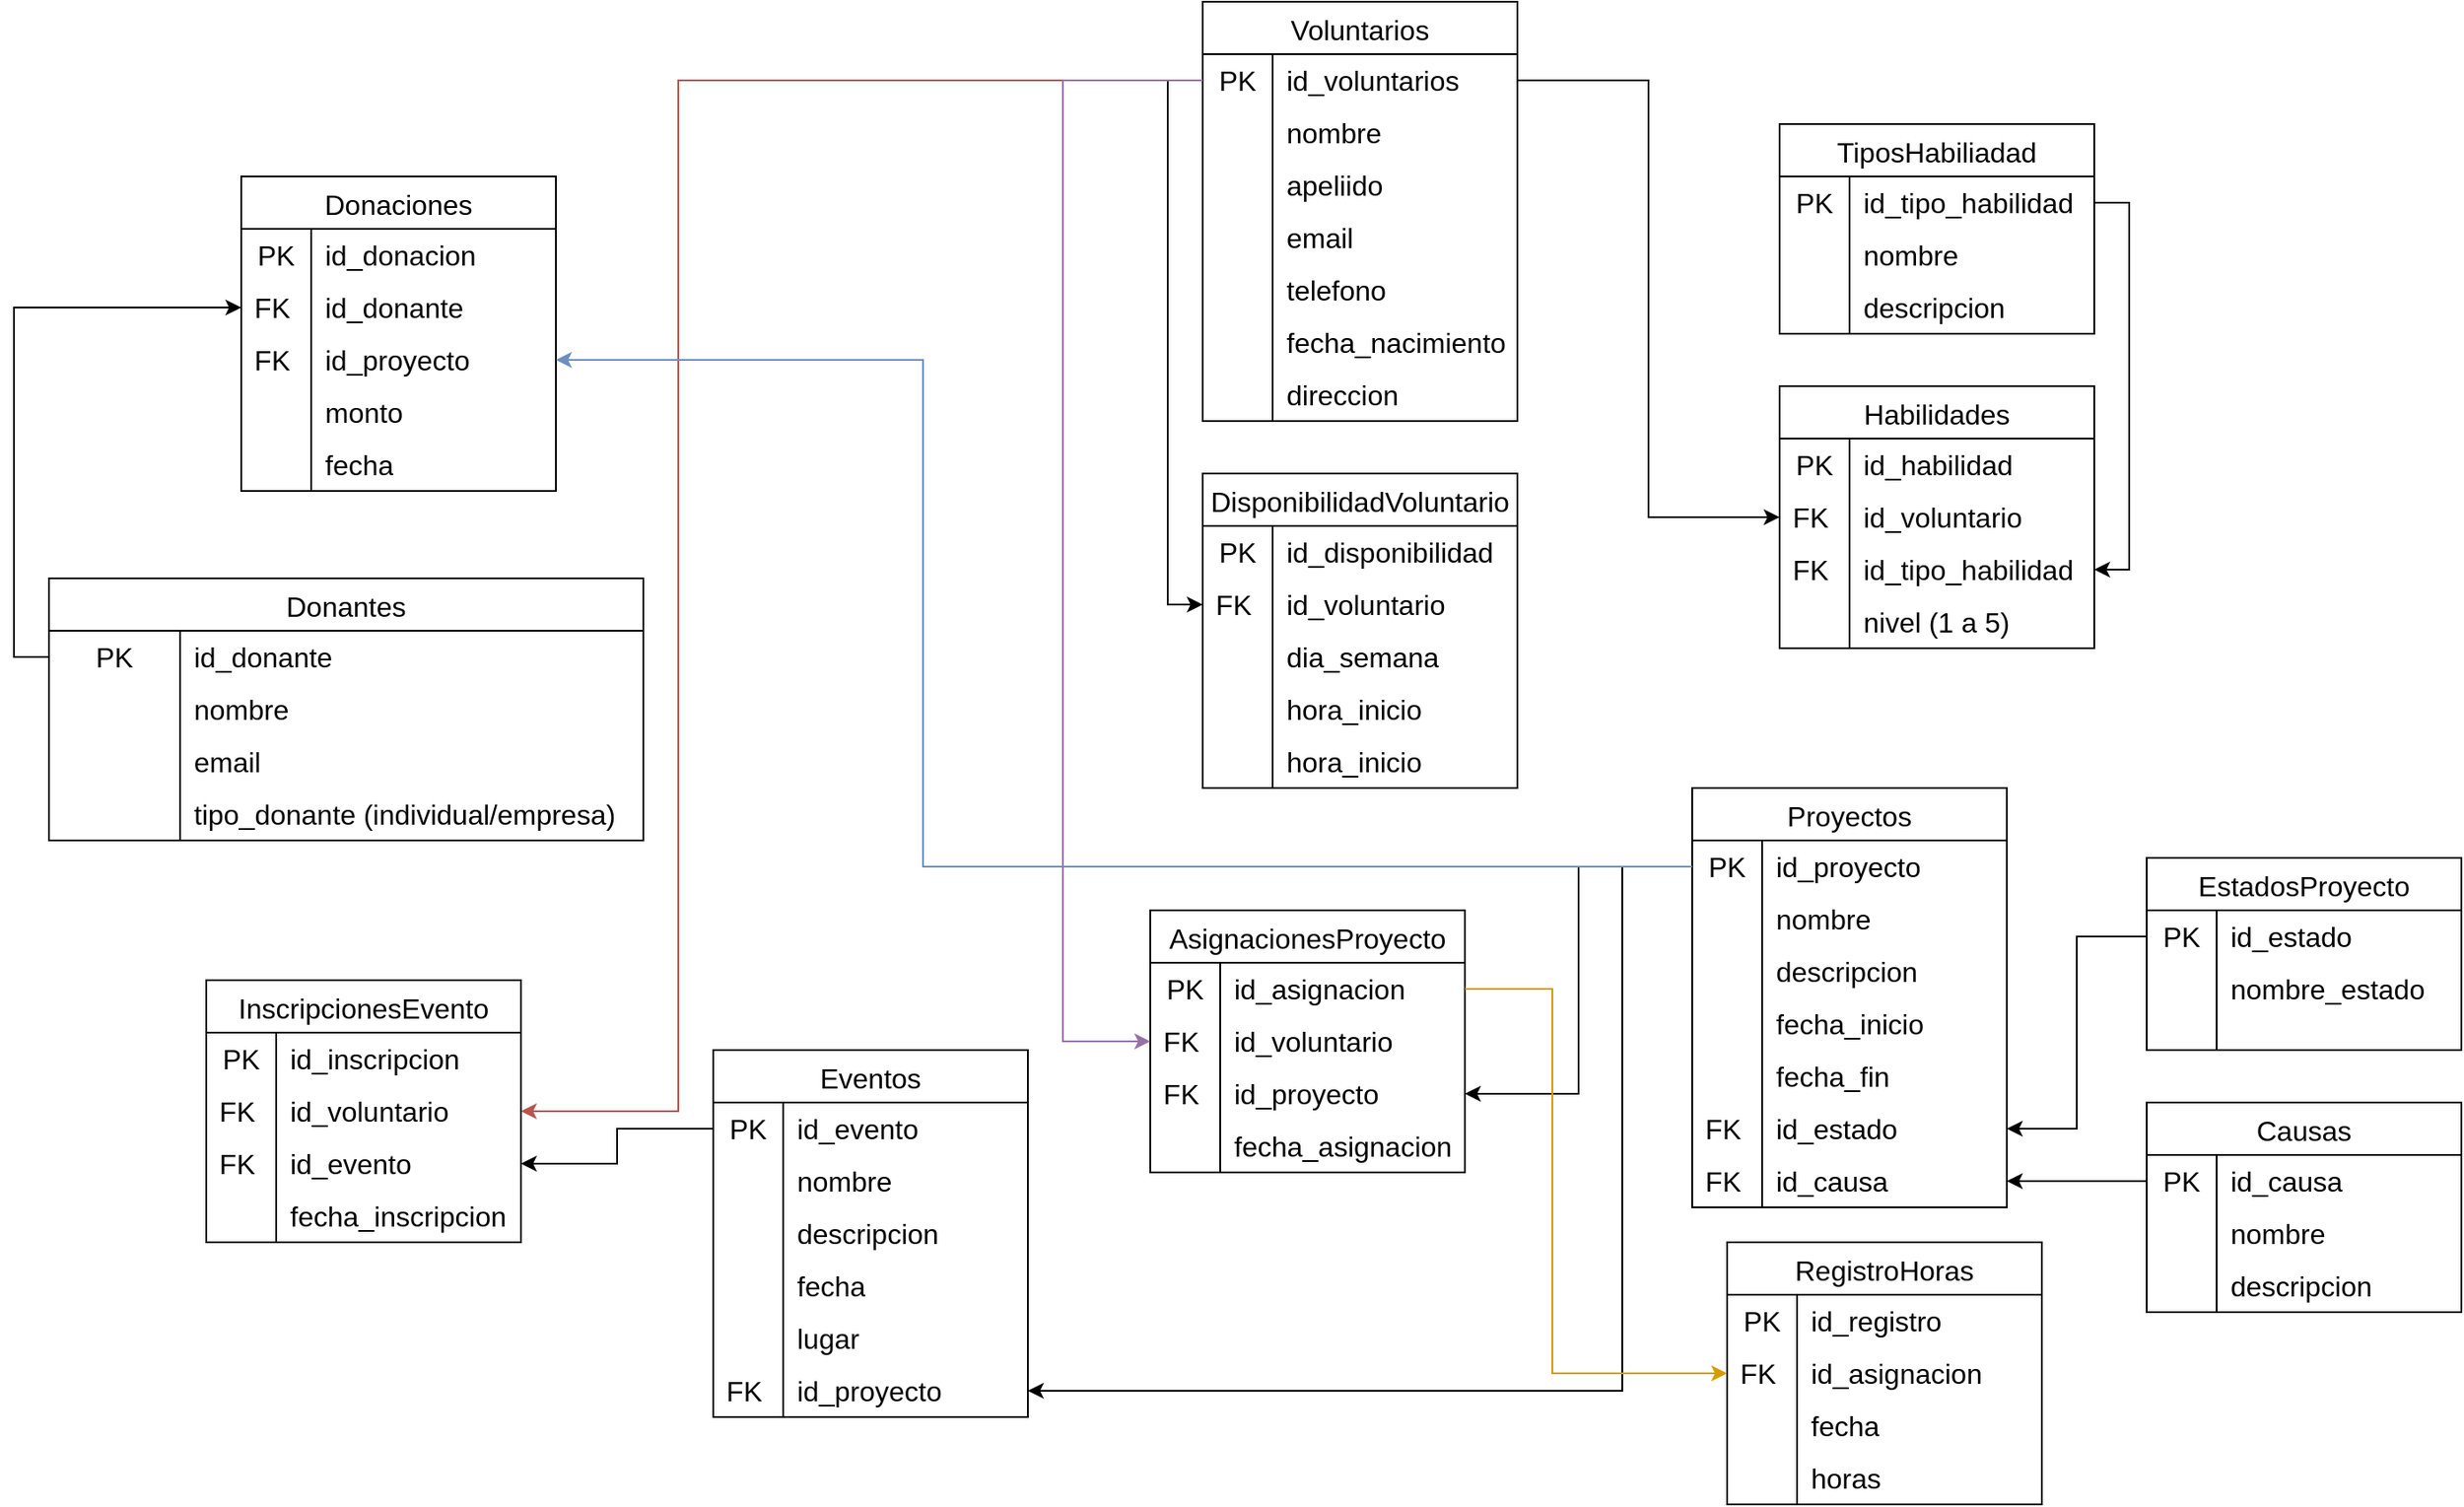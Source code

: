 <mxfile version="24.4.13" type="device">
  <diagram name="Página-1" id="9cCl-7AHmKbtfoFmsU4f">
    <mxGraphModel dx="1500" dy="887" grid="1" gridSize="10" guides="1" tooltips="1" connect="1" arrows="1" fold="1" page="1" pageScale="1" pageWidth="700" pageHeight="600" math="0" shadow="0">
      <root>
        <mxCell id="0" />
        <mxCell id="1" parent="0" />
        <mxCell id="d7ebc86Lym9798lQdXeC-217" value="Voluntarios" style="shape=table;startSize=30;container=1;collapsible=0;childLayout=tableLayout;fixedRows=1;rowLines=0;fontStyle=0;strokeColor=default;fontSize=16;" parent="1" vertex="1">
          <mxGeometry x="780" y="230" width="180" height="240.0" as="geometry" />
        </mxCell>
        <mxCell id="d7ebc86Lym9798lQdXeC-218" value="" style="shape=tableRow;horizontal=0;startSize=0;swimlaneHead=0;swimlaneBody=0;top=0;left=0;bottom=0;right=0;collapsible=0;dropTarget=0;fillColor=none;points=[[0,0.5],[1,0.5]];portConstraint=eastwest;strokeColor=inherit;fontSize=16;" parent="d7ebc86Lym9798lQdXeC-217" vertex="1">
          <mxGeometry y="30" width="180" height="30" as="geometry" />
        </mxCell>
        <mxCell id="d7ebc86Lym9798lQdXeC-219" value="PK" style="shape=partialRectangle;html=1;whiteSpace=wrap;connectable=0;fillColor=none;top=0;left=0;bottom=0;right=0;overflow=hidden;pointerEvents=1;strokeColor=inherit;fontSize=16;" parent="d7ebc86Lym9798lQdXeC-218" vertex="1">
          <mxGeometry width="40" height="30" as="geometry">
            <mxRectangle width="40" height="30" as="alternateBounds" />
          </mxGeometry>
        </mxCell>
        <mxCell id="d7ebc86Lym9798lQdXeC-220" value="&lt;span style=&quot;text-align: center;&quot;&gt;id_voluntarios&lt;/span&gt;" style="shape=partialRectangle;html=1;whiteSpace=wrap;connectable=0;fillColor=none;top=0;left=0;bottom=0;right=0;align=left;spacingLeft=6;overflow=hidden;strokeColor=inherit;fontSize=16;" parent="d7ebc86Lym9798lQdXeC-218" vertex="1">
          <mxGeometry x="40" width="140" height="30" as="geometry">
            <mxRectangle width="140" height="30" as="alternateBounds" />
          </mxGeometry>
        </mxCell>
        <mxCell id="d7ebc86Lym9798lQdXeC-221" value="" style="shape=tableRow;horizontal=0;startSize=0;swimlaneHead=0;swimlaneBody=0;top=0;left=0;bottom=0;right=0;collapsible=0;dropTarget=0;fillColor=none;points=[[0,0.5],[1,0.5]];portConstraint=eastwest;strokeColor=inherit;fontSize=16;" parent="d7ebc86Lym9798lQdXeC-217" vertex="1">
          <mxGeometry y="60" width="180" height="30" as="geometry" />
        </mxCell>
        <mxCell id="d7ebc86Lym9798lQdXeC-222" value="" style="shape=partialRectangle;html=1;whiteSpace=wrap;connectable=0;fillColor=none;top=0;left=0;bottom=0;right=0;overflow=hidden;strokeColor=inherit;fontSize=16;" parent="d7ebc86Lym9798lQdXeC-221" vertex="1">
          <mxGeometry width="40" height="30" as="geometry">
            <mxRectangle width="40" height="30" as="alternateBounds" />
          </mxGeometry>
        </mxCell>
        <mxCell id="d7ebc86Lym9798lQdXeC-223" value="&lt;span style=&quot;text-align: center;&quot;&gt;nombre&lt;/span&gt;" style="shape=partialRectangle;html=1;whiteSpace=wrap;connectable=0;fillColor=none;top=0;left=0;bottom=0;right=0;align=left;spacingLeft=6;overflow=hidden;strokeColor=inherit;fontSize=16;" parent="d7ebc86Lym9798lQdXeC-221" vertex="1">
          <mxGeometry x="40" width="140" height="30" as="geometry">
            <mxRectangle width="140" height="30" as="alternateBounds" />
          </mxGeometry>
        </mxCell>
        <mxCell id="d7ebc86Lym9798lQdXeC-224" value="" style="shape=tableRow;horizontal=0;startSize=0;swimlaneHead=0;swimlaneBody=0;top=0;left=0;bottom=0;right=0;collapsible=0;dropTarget=0;fillColor=none;points=[[0,0.5],[1,0.5]];portConstraint=eastwest;strokeColor=inherit;fontSize=16;" parent="d7ebc86Lym9798lQdXeC-217" vertex="1">
          <mxGeometry y="90" width="180" height="30" as="geometry" />
        </mxCell>
        <mxCell id="d7ebc86Lym9798lQdXeC-225" value="" style="shape=partialRectangle;html=1;whiteSpace=wrap;connectable=0;fillColor=none;top=0;left=0;bottom=0;right=0;overflow=hidden;strokeColor=inherit;fontSize=16;" parent="d7ebc86Lym9798lQdXeC-224" vertex="1">
          <mxGeometry width="40" height="30" as="geometry">
            <mxRectangle width="40" height="30" as="alternateBounds" />
          </mxGeometry>
        </mxCell>
        <mxCell id="d7ebc86Lym9798lQdXeC-226" value="&lt;span style=&quot;text-align: center;&quot;&gt;apeliido&lt;/span&gt;" style="shape=partialRectangle;html=1;whiteSpace=wrap;connectable=0;fillColor=none;top=0;left=0;bottom=0;right=0;align=left;spacingLeft=6;overflow=hidden;strokeColor=inherit;fontSize=16;" parent="d7ebc86Lym9798lQdXeC-224" vertex="1">
          <mxGeometry x="40" width="140" height="30" as="geometry">
            <mxRectangle width="140" height="30" as="alternateBounds" />
          </mxGeometry>
        </mxCell>
        <mxCell id="d7ebc86Lym9798lQdXeC-227" value="" style="shape=tableRow;horizontal=0;startSize=0;swimlaneHead=0;swimlaneBody=0;top=0;left=0;bottom=0;right=0;collapsible=0;dropTarget=0;fillColor=none;points=[[0,0.5],[1,0.5]];portConstraint=eastwest;strokeColor=inherit;fontSize=16;" parent="d7ebc86Lym9798lQdXeC-217" vertex="1">
          <mxGeometry y="120" width="180" height="30" as="geometry" />
        </mxCell>
        <mxCell id="d7ebc86Lym9798lQdXeC-228" value="" style="shape=partialRectangle;html=1;whiteSpace=wrap;connectable=0;fillColor=none;top=0;left=0;bottom=0;right=0;overflow=hidden;strokeColor=inherit;fontSize=16;" parent="d7ebc86Lym9798lQdXeC-227" vertex="1">
          <mxGeometry width="40" height="30" as="geometry">
            <mxRectangle width="40" height="30" as="alternateBounds" />
          </mxGeometry>
        </mxCell>
        <mxCell id="d7ebc86Lym9798lQdXeC-229" value="&lt;span style=&quot;text-align: center;&quot;&gt;email&lt;/span&gt;" style="shape=partialRectangle;html=1;whiteSpace=wrap;connectable=0;fillColor=none;top=0;left=0;bottom=0;right=0;align=left;spacingLeft=6;overflow=hidden;strokeColor=inherit;fontSize=16;" parent="d7ebc86Lym9798lQdXeC-227" vertex="1">
          <mxGeometry x="40" width="140" height="30" as="geometry">
            <mxRectangle width="140" height="30" as="alternateBounds" />
          </mxGeometry>
        </mxCell>
        <mxCell id="d7ebc86Lym9798lQdXeC-230" value="" style="shape=tableRow;horizontal=0;startSize=0;swimlaneHead=0;swimlaneBody=0;top=0;left=0;bottom=0;right=0;collapsible=0;dropTarget=0;fillColor=none;points=[[0,0.5],[1,0.5]];portConstraint=eastwest;strokeColor=inherit;fontSize=16;" parent="d7ebc86Lym9798lQdXeC-217" vertex="1">
          <mxGeometry y="150" width="180" height="30" as="geometry" />
        </mxCell>
        <mxCell id="d7ebc86Lym9798lQdXeC-231" value="" style="shape=partialRectangle;html=1;whiteSpace=wrap;connectable=0;fillColor=none;top=0;left=0;bottom=0;right=0;overflow=hidden;strokeColor=inherit;fontSize=16;" parent="d7ebc86Lym9798lQdXeC-230" vertex="1">
          <mxGeometry width="40" height="30" as="geometry">
            <mxRectangle width="40" height="30" as="alternateBounds" />
          </mxGeometry>
        </mxCell>
        <mxCell id="d7ebc86Lym9798lQdXeC-232" value="&lt;span style=&quot;text-align: center;&quot;&gt;telefono&lt;/span&gt;" style="shape=partialRectangle;html=1;whiteSpace=wrap;connectable=0;fillColor=none;top=0;left=0;bottom=0;right=0;align=left;spacingLeft=6;overflow=hidden;strokeColor=inherit;fontSize=16;" parent="d7ebc86Lym9798lQdXeC-230" vertex="1">
          <mxGeometry x="40" width="140" height="30" as="geometry">
            <mxRectangle width="140" height="30" as="alternateBounds" />
          </mxGeometry>
        </mxCell>
        <mxCell id="d7ebc86Lym9798lQdXeC-233" value="" style="shape=tableRow;horizontal=0;startSize=0;swimlaneHead=0;swimlaneBody=0;top=0;left=0;bottom=0;right=0;collapsible=0;dropTarget=0;fillColor=none;points=[[0,0.5],[1,0.5]];portConstraint=eastwest;strokeColor=inherit;fontSize=16;" parent="d7ebc86Lym9798lQdXeC-217" vertex="1">
          <mxGeometry y="180" width="180" height="30" as="geometry" />
        </mxCell>
        <mxCell id="d7ebc86Lym9798lQdXeC-234" value="" style="shape=partialRectangle;html=1;whiteSpace=wrap;connectable=0;fillColor=none;top=0;left=0;bottom=0;right=0;overflow=hidden;strokeColor=inherit;fontSize=16;" parent="d7ebc86Lym9798lQdXeC-233" vertex="1">
          <mxGeometry width="40" height="30" as="geometry">
            <mxRectangle width="40" height="30" as="alternateBounds" />
          </mxGeometry>
        </mxCell>
        <mxCell id="d7ebc86Lym9798lQdXeC-235" value="&lt;span style=&quot;text-align: center;&quot;&gt;fecha_nacimiento&lt;/span&gt;" style="shape=partialRectangle;html=1;whiteSpace=wrap;connectable=0;fillColor=none;top=0;left=0;bottom=0;right=0;align=left;spacingLeft=6;overflow=hidden;strokeColor=inherit;fontSize=16;" parent="d7ebc86Lym9798lQdXeC-233" vertex="1">
          <mxGeometry x="40" width="140" height="30" as="geometry">
            <mxRectangle width="140" height="30" as="alternateBounds" />
          </mxGeometry>
        </mxCell>
        <mxCell id="d7ebc86Lym9798lQdXeC-236" value="" style="shape=tableRow;horizontal=0;startSize=0;swimlaneHead=0;swimlaneBody=0;top=0;left=0;bottom=0;right=0;collapsible=0;dropTarget=0;fillColor=none;points=[[0,0.5],[1,0.5]];portConstraint=eastwest;strokeColor=inherit;fontSize=16;" parent="d7ebc86Lym9798lQdXeC-217" vertex="1">
          <mxGeometry y="210" width="180" height="30" as="geometry" />
        </mxCell>
        <mxCell id="d7ebc86Lym9798lQdXeC-237" value="" style="shape=partialRectangle;html=1;whiteSpace=wrap;connectable=0;fillColor=none;top=0;left=0;bottom=0;right=0;overflow=hidden;strokeColor=inherit;fontSize=16;" parent="d7ebc86Lym9798lQdXeC-236" vertex="1">
          <mxGeometry width="40" height="30" as="geometry">
            <mxRectangle width="40" height="30" as="alternateBounds" />
          </mxGeometry>
        </mxCell>
        <mxCell id="d7ebc86Lym9798lQdXeC-238" value="&lt;span style=&quot;text-align: center;&quot;&gt;direccion&lt;/span&gt;" style="shape=partialRectangle;html=1;whiteSpace=wrap;connectable=0;fillColor=none;top=0;left=0;bottom=0;right=0;align=left;spacingLeft=6;overflow=hidden;strokeColor=inherit;fontSize=16;" parent="d7ebc86Lym9798lQdXeC-236" vertex="1">
          <mxGeometry x="40" width="140" height="30" as="geometry">
            <mxRectangle width="140" height="30" as="alternateBounds" />
          </mxGeometry>
        </mxCell>
        <mxCell id="d7ebc86Lym9798lQdXeC-239" value="TiposHabiliadad" style="shape=table;startSize=30;container=1;collapsible=0;childLayout=tableLayout;fixedRows=1;rowLines=0;fontStyle=0;strokeColor=default;fontSize=16;" parent="1" vertex="1">
          <mxGeometry x="1110" y="300" width="180" height="120" as="geometry" />
        </mxCell>
        <mxCell id="d7ebc86Lym9798lQdXeC-240" value="" style="shape=tableRow;horizontal=0;startSize=0;swimlaneHead=0;swimlaneBody=0;top=0;left=0;bottom=0;right=0;collapsible=0;dropTarget=0;fillColor=none;points=[[0,0.5],[1,0.5]];portConstraint=eastwest;strokeColor=inherit;fontSize=16;" parent="d7ebc86Lym9798lQdXeC-239" vertex="1">
          <mxGeometry y="30" width="180" height="30" as="geometry" />
        </mxCell>
        <mxCell id="d7ebc86Lym9798lQdXeC-241" value="PK" style="shape=partialRectangle;html=1;whiteSpace=wrap;connectable=0;fillColor=none;top=0;left=0;bottom=0;right=0;overflow=hidden;pointerEvents=1;strokeColor=inherit;fontSize=16;" parent="d7ebc86Lym9798lQdXeC-240" vertex="1">
          <mxGeometry width="40" height="30" as="geometry">
            <mxRectangle width="40" height="30" as="alternateBounds" />
          </mxGeometry>
        </mxCell>
        <mxCell id="d7ebc86Lym9798lQdXeC-242" value="&lt;span style=&quot;text-align: center;&quot;&gt;id_tipo_habilidad&amp;nbsp;&lt;/span&gt;" style="shape=partialRectangle;html=1;whiteSpace=wrap;connectable=0;fillColor=none;top=0;left=0;bottom=0;right=0;align=left;spacingLeft=6;overflow=hidden;strokeColor=inherit;fontSize=16;" parent="d7ebc86Lym9798lQdXeC-240" vertex="1">
          <mxGeometry x="40" width="140" height="30" as="geometry">
            <mxRectangle width="140" height="30" as="alternateBounds" />
          </mxGeometry>
        </mxCell>
        <mxCell id="d7ebc86Lym9798lQdXeC-243" value="" style="shape=tableRow;horizontal=0;startSize=0;swimlaneHead=0;swimlaneBody=0;top=0;left=0;bottom=0;right=0;collapsible=0;dropTarget=0;fillColor=none;points=[[0,0.5],[1,0.5]];portConstraint=eastwest;strokeColor=inherit;fontSize=16;" parent="d7ebc86Lym9798lQdXeC-239" vertex="1">
          <mxGeometry y="60" width="180" height="30" as="geometry" />
        </mxCell>
        <mxCell id="d7ebc86Lym9798lQdXeC-244" value="" style="shape=partialRectangle;html=1;whiteSpace=wrap;connectable=0;fillColor=none;top=0;left=0;bottom=0;right=0;overflow=hidden;strokeColor=inherit;fontSize=16;" parent="d7ebc86Lym9798lQdXeC-243" vertex="1">
          <mxGeometry width="40" height="30" as="geometry">
            <mxRectangle width="40" height="30" as="alternateBounds" />
          </mxGeometry>
        </mxCell>
        <mxCell id="d7ebc86Lym9798lQdXeC-245" value="&lt;span style=&quot;text-align: center;&quot;&gt;nombre&lt;/span&gt;" style="shape=partialRectangle;html=1;whiteSpace=wrap;connectable=0;fillColor=none;top=0;left=0;bottom=0;right=0;align=left;spacingLeft=6;overflow=hidden;strokeColor=inherit;fontSize=16;" parent="d7ebc86Lym9798lQdXeC-243" vertex="1">
          <mxGeometry x="40" width="140" height="30" as="geometry">
            <mxRectangle width="140" height="30" as="alternateBounds" />
          </mxGeometry>
        </mxCell>
        <mxCell id="d7ebc86Lym9798lQdXeC-246" value="" style="shape=tableRow;horizontal=0;startSize=0;swimlaneHead=0;swimlaneBody=0;top=0;left=0;bottom=0;right=0;collapsible=0;dropTarget=0;fillColor=none;points=[[0,0.5],[1,0.5]];portConstraint=eastwest;strokeColor=inherit;fontSize=16;" parent="d7ebc86Lym9798lQdXeC-239" vertex="1">
          <mxGeometry y="90" width="180" height="30" as="geometry" />
        </mxCell>
        <mxCell id="d7ebc86Lym9798lQdXeC-247" value="" style="shape=partialRectangle;html=1;whiteSpace=wrap;connectable=0;fillColor=none;top=0;left=0;bottom=0;right=0;overflow=hidden;strokeColor=inherit;fontSize=16;" parent="d7ebc86Lym9798lQdXeC-246" vertex="1">
          <mxGeometry width="40" height="30" as="geometry">
            <mxRectangle width="40" height="30" as="alternateBounds" />
          </mxGeometry>
        </mxCell>
        <mxCell id="d7ebc86Lym9798lQdXeC-248" value="&lt;span style=&quot;text-align: center;&quot;&gt;descripcion&lt;/span&gt;" style="shape=partialRectangle;html=1;whiteSpace=wrap;connectable=0;fillColor=none;top=0;left=0;bottom=0;right=0;align=left;spacingLeft=6;overflow=hidden;strokeColor=inherit;fontSize=16;" parent="d7ebc86Lym9798lQdXeC-246" vertex="1">
          <mxGeometry x="40" width="140" height="30" as="geometry">
            <mxRectangle width="140" height="30" as="alternateBounds" />
          </mxGeometry>
        </mxCell>
        <mxCell id="d7ebc86Lym9798lQdXeC-249" value="Habilidades" style="shape=table;startSize=30;container=1;collapsible=0;childLayout=tableLayout;fixedRows=1;rowLines=0;fontStyle=0;strokeColor=default;fontSize=16;" parent="1" vertex="1">
          <mxGeometry x="1110" y="450" width="180" height="150" as="geometry" />
        </mxCell>
        <mxCell id="d7ebc86Lym9798lQdXeC-250" value="" style="shape=tableRow;horizontal=0;startSize=0;swimlaneHead=0;swimlaneBody=0;top=0;left=0;bottom=0;right=0;collapsible=0;dropTarget=0;fillColor=none;points=[[0,0.5],[1,0.5]];portConstraint=eastwest;strokeColor=inherit;fontSize=16;" parent="d7ebc86Lym9798lQdXeC-249" vertex="1">
          <mxGeometry y="30" width="180" height="30" as="geometry" />
        </mxCell>
        <mxCell id="d7ebc86Lym9798lQdXeC-251" value="PK" style="shape=partialRectangle;html=1;whiteSpace=wrap;connectable=0;fillColor=none;top=0;left=0;bottom=0;right=0;overflow=hidden;pointerEvents=1;strokeColor=inherit;fontSize=16;" parent="d7ebc86Lym9798lQdXeC-250" vertex="1">
          <mxGeometry width="40" height="30" as="geometry">
            <mxRectangle width="40" height="30" as="alternateBounds" />
          </mxGeometry>
        </mxCell>
        <mxCell id="d7ebc86Lym9798lQdXeC-252" value="&lt;span style=&quot;text-align: center;&quot;&gt;id_habilidad&amp;nbsp;&lt;/span&gt;" style="shape=partialRectangle;html=1;whiteSpace=wrap;connectable=0;fillColor=none;top=0;left=0;bottom=0;right=0;align=left;spacingLeft=6;overflow=hidden;strokeColor=inherit;fontSize=16;" parent="d7ebc86Lym9798lQdXeC-250" vertex="1">
          <mxGeometry x="40" width="140" height="30" as="geometry">
            <mxRectangle width="140" height="30" as="alternateBounds" />
          </mxGeometry>
        </mxCell>
        <mxCell id="d7ebc86Lym9798lQdXeC-253" value="" style="shape=tableRow;horizontal=0;startSize=0;swimlaneHead=0;swimlaneBody=0;top=0;left=0;bottom=0;right=0;collapsible=0;dropTarget=0;fillColor=none;points=[[0,0.5],[1,0.5]];portConstraint=eastwest;strokeColor=inherit;fontSize=16;" parent="d7ebc86Lym9798lQdXeC-249" vertex="1">
          <mxGeometry y="60" width="180" height="30" as="geometry" />
        </mxCell>
        <mxCell id="d7ebc86Lym9798lQdXeC-254" value="FK&amp;nbsp;" style="shape=partialRectangle;html=1;whiteSpace=wrap;connectable=0;fillColor=none;top=0;left=0;bottom=0;right=0;overflow=hidden;strokeColor=inherit;fontSize=16;" parent="d7ebc86Lym9798lQdXeC-253" vertex="1">
          <mxGeometry width="40" height="30" as="geometry">
            <mxRectangle width="40" height="30" as="alternateBounds" />
          </mxGeometry>
        </mxCell>
        <mxCell id="d7ebc86Lym9798lQdXeC-255" value="&lt;span style=&quot;text-align: center;&quot;&gt;id_voluntario&lt;/span&gt;" style="shape=partialRectangle;html=1;whiteSpace=wrap;connectable=0;fillColor=none;top=0;left=0;bottom=0;right=0;align=left;spacingLeft=6;overflow=hidden;strokeColor=inherit;fontSize=16;" parent="d7ebc86Lym9798lQdXeC-253" vertex="1">
          <mxGeometry x="40" width="140" height="30" as="geometry">
            <mxRectangle width="140" height="30" as="alternateBounds" />
          </mxGeometry>
        </mxCell>
        <mxCell id="d7ebc86Lym9798lQdXeC-256" value="" style="shape=tableRow;horizontal=0;startSize=0;swimlaneHead=0;swimlaneBody=0;top=0;left=0;bottom=0;right=0;collapsible=0;dropTarget=0;fillColor=none;points=[[0,0.5],[1,0.5]];portConstraint=eastwest;strokeColor=inherit;fontSize=16;" parent="d7ebc86Lym9798lQdXeC-249" vertex="1">
          <mxGeometry y="90" width="180" height="30" as="geometry" />
        </mxCell>
        <mxCell id="d7ebc86Lym9798lQdXeC-257" value="FK&amp;nbsp;" style="shape=partialRectangle;html=1;whiteSpace=wrap;connectable=0;fillColor=none;top=0;left=0;bottom=0;right=0;overflow=hidden;strokeColor=inherit;fontSize=16;" parent="d7ebc86Lym9798lQdXeC-256" vertex="1">
          <mxGeometry width="40" height="30" as="geometry">
            <mxRectangle width="40" height="30" as="alternateBounds" />
          </mxGeometry>
        </mxCell>
        <mxCell id="d7ebc86Lym9798lQdXeC-258" value="&lt;span style=&quot;text-align: center;&quot;&gt;id_tipo_habilidad&amp;nbsp;&lt;/span&gt;" style="shape=partialRectangle;html=1;whiteSpace=wrap;connectable=0;fillColor=none;top=0;left=0;bottom=0;right=0;align=left;spacingLeft=6;overflow=hidden;strokeColor=inherit;fontSize=16;" parent="d7ebc86Lym9798lQdXeC-256" vertex="1">
          <mxGeometry x="40" width="140" height="30" as="geometry">
            <mxRectangle width="140" height="30" as="alternateBounds" />
          </mxGeometry>
        </mxCell>
        <mxCell id="d7ebc86Lym9798lQdXeC-259" value="" style="shape=tableRow;horizontal=0;startSize=0;swimlaneHead=0;swimlaneBody=0;top=0;left=0;bottom=0;right=0;collapsible=0;dropTarget=0;fillColor=none;points=[[0,0.5],[1,0.5]];portConstraint=eastwest;strokeColor=inherit;fontSize=16;" parent="d7ebc86Lym9798lQdXeC-249" vertex="1">
          <mxGeometry y="120" width="180" height="30" as="geometry" />
        </mxCell>
        <mxCell id="d7ebc86Lym9798lQdXeC-260" value="" style="shape=partialRectangle;html=1;whiteSpace=wrap;connectable=0;fillColor=none;top=0;left=0;bottom=0;right=0;overflow=hidden;strokeColor=inherit;fontSize=16;" parent="d7ebc86Lym9798lQdXeC-259" vertex="1">
          <mxGeometry width="40" height="30" as="geometry">
            <mxRectangle width="40" height="30" as="alternateBounds" />
          </mxGeometry>
        </mxCell>
        <mxCell id="d7ebc86Lym9798lQdXeC-261" value="&lt;div style=&quot;text-align: center;&quot;&gt;&lt;span style=&quot;background-color: initial;&quot;&gt;nivel (1 a 5)&lt;/span&gt;&lt;/div&gt;" style="shape=partialRectangle;html=1;whiteSpace=wrap;connectable=0;fillColor=none;top=0;left=0;bottom=0;right=0;align=left;spacingLeft=6;overflow=hidden;strokeColor=inherit;fontSize=16;" parent="d7ebc86Lym9798lQdXeC-259" vertex="1">
          <mxGeometry x="40" width="140" height="30" as="geometry">
            <mxRectangle width="140" height="30" as="alternateBounds" />
          </mxGeometry>
        </mxCell>
        <mxCell id="d7ebc86Lym9798lQdXeC-262" style="edgeStyle=orthogonalEdgeStyle;rounded=0;orthogonalLoop=1;jettySize=auto;html=1;exitX=1;exitY=0.5;exitDx=0;exitDy=0;endArrow=classic;endFill=1;" parent="1" source="d7ebc86Lym9798lQdXeC-218" target="d7ebc86Lym9798lQdXeC-253" edge="1">
          <mxGeometry relative="1" as="geometry" />
        </mxCell>
        <mxCell id="d7ebc86Lym9798lQdXeC-263" style="edgeStyle=orthogonalEdgeStyle;rounded=0;orthogonalLoop=1;jettySize=auto;html=1;exitX=1;exitY=0.5;exitDx=0;exitDy=0;entryX=1;entryY=0.5;entryDx=0;entryDy=0;endArrow=classic;endFill=1;" parent="1" source="d7ebc86Lym9798lQdXeC-240" target="d7ebc86Lym9798lQdXeC-256" edge="1">
          <mxGeometry relative="1" as="geometry" />
        </mxCell>
        <mxCell id="d7ebc86Lym9798lQdXeC-264" value="DisponibilidadVoluntario" style="shape=table;startSize=30;container=1;collapsible=0;childLayout=tableLayout;fixedRows=1;rowLines=0;fontStyle=0;strokeColor=default;fontSize=16;" parent="1" vertex="1">
          <mxGeometry x="780" y="500" width="180" height="180" as="geometry" />
        </mxCell>
        <mxCell id="d7ebc86Lym9798lQdXeC-265" value="" style="shape=tableRow;horizontal=0;startSize=0;swimlaneHead=0;swimlaneBody=0;top=0;left=0;bottom=0;right=0;collapsible=0;dropTarget=0;fillColor=none;points=[[0,0.5],[1,0.5]];portConstraint=eastwest;strokeColor=inherit;fontSize=16;" parent="d7ebc86Lym9798lQdXeC-264" vertex="1">
          <mxGeometry y="30" width="180" height="30" as="geometry" />
        </mxCell>
        <mxCell id="d7ebc86Lym9798lQdXeC-266" value="PK" style="shape=partialRectangle;html=1;whiteSpace=wrap;connectable=0;fillColor=none;top=0;left=0;bottom=0;right=0;overflow=hidden;pointerEvents=1;strokeColor=inherit;fontSize=16;" parent="d7ebc86Lym9798lQdXeC-265" vertex="1">
          <mxGeometry width="40" height="30" as="geometry">
            <mxRectangle width="40" height="30" as="alternateBounds" />
          </mxGeometry>
        </mxCell>
        <mxCell id="d7ebc86Lym9798lQdXeC-267" value="id_disponibilidad&amp;nbsp;" style="shape=partialRectangle;html=1;whiteSpace=wrap;connectable=0;fillColor=none;top=0;left=0;bottom=0;right=0;align=left;spacingLeft=6;overflow=hidden;strokeColor=inherit;fontSize=16;" parent="d7ebc86Lym9798lQdXeC-265" vertex="1">
          <mxGeometry x="40" width="140" height="30" as="geometry">
            <mxRectangle width="140" height="30" as="alternateBounds" />
          </mxGeometry>
        </mxCell>
        <mxCell id="d7ebc86Lym9798lQdXeC-268" value="" style="shape=tableRow;horizontal=0;startSize=0;swimlaneHead=0;swimlaneBody=0;top=0;left=0;bottom=0;right=0;collapsible=0;dropTarget=0;fillColor=none;points=[[0,0.5],[1,0.5]];portConstraint=eastwest;strokeColor=inherit;fontSize=16;" parent="d7ebc86Lym9798lQdXeC-264" vertex="1">
          <mxGeometry y="60" width="180" height="30" as="geometry" />
        </mxCell>
        <mxCell id="d7ebc86Lym9798lQdXeC-269" value="FK&amp;nbsp;" style="shape=partialRectangle;html=1;whiteSpace=wrap;connectable=0;fillColor=none;top=0;left=0;bottom=0;right=0;overflow=hidden;strokeColor=inherit;fontSize=16;" parent="d7ebc86Lym9798lQdXeC-268" vertex="1">
          <mxGeometry width="40" height="30" as="geometry">
            <mxRectangle width="40" height="30" as="alternateBounds" />
          </mxGeometry>
        </mxCell>
        <mxCell id="d7ebc86Lym9798lQdXeC-270" value="id_voluntario&amp;nbsp;" style="shape=partialRectangle;html=1;whiteSpace=wrap;connectable=0;fillColor=none;top=0;left=0;bottom=0;right=0;align=left;spacingLeft=6;overflow=hidden;strokeColor=inherit;fontSize=16;" parent="d7ebc86Lym9798lQdXeC-268" vertex="1">
          <mxGeometry x="40" width="140" height="30" as="geometry">
            <mxRectangle width="140" height="30" as="alternateBounds" />
          </mxGeometry>
        </mxCell>
        <mxCell id="d7ebc86Lym9798lQdXeC-271" value="" style="shape=tableRow;horizontal=0;startSize=0;swimlaneHead=0;swimlaneBody=0;top=0;left=0;bottom=0;right=0;collapsible=0;dropTarget=0;fillColor=none;points=[[0,0.5],[1,0.5]];portConstraint=eastwest;strokeColor=inherit;fontSize=16;" parent="d7ebc86Lym9798lQdXeC-264" vertex="1">
          <mxGeometry y="90" width="180" height="30" as="geometry" />
        </mxCell>
        <mxCell id="d7ebc86Lym9798lQdXeC-272" value="" style="shape=partialRectangle;html=1;whiteSpace=wrap;connectable=0;fillColor=none;top=0;left=0;bottom=0;right=0;overflow=hidden;strokeColor=inherit;fontSize=16;" parent="d7ebc86Lym9798lQdXeC-271" vertex="1">
          <mxGeometry width="40" height="30" as="geometry">
            <mxRectangle width="40" height="30" as="alternateBounds" />
          </mxGeometry>
        </mxCell>
        <mxCell id="d7ebc86Lym9798lQdXeC-273" value="dia_semana" style="shape=partialRectangle;html=1;whiteSpace=wrap;connectable=0;fillColor=none;top=0;left=0;bottom=0;right=0;align=left;spacingLeft=6;overflow=hidden;strokeColor=inherit;fontSize=16;" parent="d7ebc86Lym9798lQdXeC-271" vertex="1">
          <mxGeometry x="40" width="140" height="30" as="geometry">
            <mxRectangle width="140" height="30" as="alternateBounds" />
          </mxGeometry>
        </mxCell>
        <mxCell id="d7ebc86Lym9798lQdXeC-284" value="" style="shape=tableRow;horizontal=0;startSize=0;swimlaneHead=0;swimlaneBody=0;top=0;left=0;bottom=0;right=0;collapsible=0;dropTarget=0;fillColor=none;points=[[0,0.5],[1,0.5]];portConstraint=eastwest;strokeColor=inherit;fontSize=16;" parent="d7ebc86Lym9798lQdXeC-264" vertex="1">
          <mxGeometry y="120" width="180" height="30" as="geometry" />
        </mxCell>
        <mxCell id="d7ebc86Lym9798lQdXeC-285" value="" style="shape=partialRectangle;html=1;whiteSpace=wrap;connectable=0;fillColor=none;top=0;left=0;bottom=0;right=0;overflow=hidden;strokeColor=inherit;fontSize=16;" parent="d7ebc86Lym9798lQdXeC-284" vertex="1">
          <mxGeometry width="40" height="30" as="geometry">
            <mxRectangle width="40" height="30" as="alternateBounds" />
          </mxGeometry>
        </mxCell>
        <mxCell id="d7ebc86Lym9798lQdXeC-286" value="hora_inicio" style="shape=partialRectangle;html=1;whiteSpace=wrap;connectable=0;fillColor=none;top=0;left=0;bottom=0;right=0;align=left;spacingLeft=6;overflow=hidden;strokeColor=inherit;fontSize=16;" parent="d7ebc86Lym9798lQdXeC-284" vertex="1">
          <mxGeometry x="40" width="140" height="30" as="geometry">
            <mxRectangle width="140" height="30" as="alternateBounds" />
          </mxGeometry>
        </mxCell>
        <mxCell id="d7ebc86Lym9798lQdXeC-287" value="" style="shape=tableRow;horizontal=0;startSize=0;swimlaneHead=0;swimlaneBody=0;top=0;left=0;bottom=0;right=0;collapsible=0;dropTarget=0;fillColor=none;points=[[0,0.5],[1,0.5]];portConstraint=eastwest;strokeColor=inherit;fontSize=16;" parent="d7ebc86Lym9798lQdXeC-264" vertex="1">
          <mxGeometry y="150" width="180" height="30" as="geometry" />
        </mxCell>
        <mxCell id="d7ebc86Lym9798lQdXeC-288" value="" style="shape=partialRectangle;html=1;whiteSpace=wrap;connectable=0;fillColor=none;top=0;left=0;bottom=0;right=0;overflow=hidden;strokeColor=inherit;fontSize=16;" parent="d7ebc86Lym9798lQdXeC-287" vertex="1">
          <mxGeometry width="40" height="30" as="geometry">
            <mxRectangle width="40" height="30" as="alternateBounds" />
          </mxGeometry>
        </mxCell>
        <mxCell id="d7ebc86Lym9798lQdXeC-289" value="hora_inicio" style="shape=partialRectangle;html=1;whiteSpace=wrap;connectable=0;fillColor=none;top=0;left=0;bottom=0;right=0;align=left;spacingLeft=6;overflow=hidden;strokeColor=inherit;fontSize=16;" parent="d7ebc86Lym9798lQdXeC-287" vertex="1">
          <mxGeometry x="40" width="140" height="30" as="geometry">
            <mxRectangle width="140" height="30" as="alternateBounds" />
          </mxGeometry>
        </mxCell>
        <mxCell id="d7ebc86Lym9798lQdXeC-274" value="Proyectos" style="shape=table;startSize=30;container=1;collapsible=0;childLayout=tableLayout;fixedRows=1;rowLines=0;fontStyle=0;strokeColor=default;fontSize=16;" parent="1" vertex="1">
          <mxGeometry x="1060" y="680" width="180" height="240" as="geometry" />
        </mxCell>
        <mxCell id="d7ebc86Lym9798lQdXeC-275" value="" style="shape=tableRow;horizontal=0;startSize=0;swimlaneHead=0;swimlaneBody=0;top=0;left=0;bottom=0;right=0;collapsible=0;dropTarget=0;fillColor=none;points=[[0,0.5],[1,0.5]];portConstraint=eastwest;strokeColor=inherit;fontSize=16;" parent="d7ebc86Lym9798lQdXeC-274" vertex="1">
          <mxGeometry y="30" width="180" height="30" as="geometry" />
        </mxCell>
        <mxCell id="d7ebc86Lym9798lQdXeC-276" value="PK" style="shape=partialRectangle;html=1;whiteSpace=wrap;connectable=0;fillColor=none;top=0;left=0;bottom=0;right=0;overflow=hidden;pointerEvents=1;strokeColor=inherit;fontSize=16;" parent="d7ebc86Lym9798lQdXeC-275" vertex="1">
          <mxGeometry width="40" height="30" as="geometry">
            <mxRectangle width="40" height="30" as="alternateBounds" />
          </mxGeometry>
        </mxCell>
        <mxCell id="d7ebc86Lym9798lQdXeC-277" value="id_proyecto&amp;nbsp;" style="shape=partialRectangle;html=1;whiteSpace=wrap;connectable=0;fillColor=none;top=0;left=0;bottom=0;right=0;align=left;spacingLeft=6;overflow=hidden;strokeColor=inherit;fontSize=16;" parent="d7ebc86Lym9798lQdXeC-275" vertex="1">
          <mxGeometry x="40" width="140" height="30" as="geometry">
            <mxRectangle width="140" height="30" as="alternateBounds" />
          </mxGeometry>
        </mxCell>
        <mxCell id="d7ebc86Lym9798lQdXeC-278" value="" style="shape=tableRow;horizontal=0;startSize=0;swimlaneHead=0;swimlaneBody=0;top=0;left=0;bottom=0;right=0;collapsible=0;dropTarget=0;fillColor=none;points=[[0,0.5],[1,0.5]];portConstraint=eastwest;strokeColor=inherit;fontSize=16;" parent="d7ebc86Lym9798lQdXeC-274" vertex="1">
          <mxGeometry y="60" width="180" height="30" as="geometry" />
        </mxCell>
        <mxCell id="d7ebc86Lym9798lQdXeC-279" value="" style="shape=partialRectangle;html=1;whiteSpace=wrap;connectable=0;fillColor=none;top=0;left=0;bottom=0;right=0;overflow=hidden;strokeColor=inherit;fontSize=16;" parent="d7ebc86Lym9798lQdXeC-278" vertex="1">
          <mxGeometry width="40" height="30" as="geometry">
            <mxRectangle width="40" height="30" as="alternateBounds" />
          </mxGeometry>
        </mxCell>
        <mxCell id="d7ebc86Lym9798lQdXeC-280" value="nombre" style="shape=partialRectangle;html=1;whiteSpace=wrap;connectable=0;fillColor=none;top=0;left=0;bottom=0;right=0;align=left;spacingLeft=6;overflow=hidden;strokeColor=inherit;fontSize=16;" parent="d7ebc86Lym9798lQdXeC-278" vertex="1">
          <mxGeometry x="40" width="140" height="30" as="geometry">
            <mxRectangle width="140" height="30" as="alternateBounds" />
          </mxGeometry>
        </mxCell>
        <mxCell id="d7ebc86Lym9798lQdXeC-281" value="" style="shape=tableRow;horizontal=0;startSize=0;swimlaneHead=0;swimlaneBody=0;top=0;left=0;bottom=0;right=0;collapsible=0;dropTarget=0;fillColor=none;points=[[0,0.5],[1,0.5]];portConstraint=eastwest;strokeColor=inherit;fontSize=16;" parent="d7ebc86Lym9798lQdXeC-274" vertex="1">
          <mxGeometry y="90" width="180" height="30" as="geometry" />
        </mxCell>
        <mxCell id="d7ebc86Lym9798lQdXeC-282" value="" style="shape=partialRectangle;html=1;whiteSpace=wrap;connectable=0;fillColor=none;top=0;left=0;bottom=0;right=0;overflow=hidden;strokeColor=inherit;fontSize=16;" parent="d7ebc86Lym9798lQdXeC-281" vertex="1">
          <mxGeometry width="40" height="30" as="geometry">
            <mxRectangle width="40" height="30" as="alternateBounds" />
          </mxGeometry>
        </mxCell>
        <mxCell id="d7ebc86Lym9798lQdXeC-283" value="descripcion" style="shape=partialRectangle;html=1;whiteSpace=wrap;connectable=0;fillColor=none;top=0;left=0;bottom=0;right=0;align=left;spacingLeft=6;overflow=hidden;strokeColor=inherit;fontSize=16;" parent="d7ebc86Lym9798lQdXeC-281" vertex="1">
          <mxGeometry x="40" width="140" height="30" as="geometry">
            <mxRectangle width="140" height="30" as="alternateBounds" />
          </mxGeometry>
        </mxCell>
        <mxCell id="d7ebc86Lym9798lQdXeC-291" value="" style="shape=tableRow;horizontal=0;startSize=0;swimlaneHead=0;swimlaneBody=0;top=0;left=0;bottom=0;right=0;collapsible=0;dropTarget=0;fillColor=none;points=[[0,0.5],[1,0.5]];portConstraint=eastwest;strokeColor=inherit;fontSize=16;" parent="d7ebc86Lym9798lQdXeC-274" vertex="1">
          <mxGeometry y="120" width="180" height="30" as="geometry" />
        </mxCell>
        <mxCell id="d7ebc86Lym9798lQdXeC-292" value="" style="shape=partialRectangle;html=1;whiteSpace=wrap;connectable=0;fillColor=none;top=0;left=0;bottom=0;right=0;overflow=hidden;strokeColor=inherit;fontSize=16;" parent="d7ebc86Lym9798lQdXeC-291" vertex="1">
          <mxGeometry width="40" height="30" as="geometry">
            <mxRectangle width="40" height="30" as="alternateBounds" />
          </mxGeometry>
        </mxCell>
        <mxCell id="d7ebc86Lym9798lQdXeC-293" value="fecha_inicio" style="shape=partialRectangle;html=1;whiteSpace=wrap;connectable=0;fillColor=none;top=0;left=0;bottom=0;right=0;align=left;spacingLeft=6;overflow=hidden;strokeColor=inherit;fontSize=16;" parent="d7ebc86Lym9798lQdXeC-291" vertex="1">
          <mxGeometry x="40" width="140" height="30" as="geometry">
            <mxRectangle width="140" height="30" as="alternateBounds" />
          </mxGeometry>
        </mxCell>
        <mxCell id="d7ebc86Lym9798lQdXeC-294" value="" style="shape=tableRow;horizontal=0;startSize=0;swimlaneHead=0;swimlaneBody=0;top=0;left=0;bottom=0;right=0;collapsible=0;dropTarget=0;fillColor=none;points=[[0,0.5],[1,0.5]];portConstraint=eastwest;strokeColor=inherit;fontSize=16;" parent="d7ebc86Lym9798lQdXeC-274" vertex="1">
          <mxGeometry y="150" width="180" height="30" as="geometry" />
        </mxCell>
        <mxCell id="d7ebc86Lym9798lQdXeC-295" value="" style="shape=partialRectangle;html=1;whiteSpace=wrap;connectable=0;fillColor=none;top=0;left=0;bottom=0;right=0;overflow=hidden;strokeColor=inherit;fontSize=16;" parent="d7ebc86Lym9798lQdXeC-294" vertex="1">
          <mxGeometry width="40" height="30" as="geometry">
            <mxRectangle width="40" height="30" as="alternateBounds" />
          </mxGeometry>
        </mxCell>
        <mxCell id="d7ebc86Lym9798lQdXeC-296" value="fecha_fin" style="shape=partialRectangle;html=1;whiteSpace=wrap;connectable=0;fillColor=none;top=0;left=0;bottom=0;right=0;align=left;spacingLeft=6;overflow=hidden;strokeColor=inherit;fontSize=16;" parent="d7ebc86Lym9798lQdXeC-294" vertex="1">
          <mxGeometry x="40" width="140" height="30" as="geometry">
            <mxRectangle width="140" height="30" as="alternateBounds" />
          </mxGeometry>
        </mxCell>
        <mxCell id="d7ebc86Lym9798lQdXeC-297" value="" style="shape=tableRow;horizontal=0;startSize=0;swimlaneHead=0;swimlaneBody=0;top=0;left=0;bottom=0;right=0;collapsible=0;dropTarget=0;fillColor=none;points=[[0,0.5],[1,0.5]];portConstraint=eastwest;strokeColor=inherit;fontSize=16;" parent="d7ebc86Lym9798lQdXeC-274" vertex="1">
          <mxGeometry y="180" width="180" height="30" as="geometry" />
        </mxCell>
        <mxCell id="d7ebc86Lym9798lQdXeC-298" value="FK&amp;nbsp;" style="shape=partialRectangle;html=1;whiteSpace=wrap;connectable=0;fillColor=none;top=0;left=0;bottom=0;right=0;overflow=hidden;strokeColor=inherit;fontSize=16;" parent="d7ebc86Lym9798lQdXeC-297" vertex="1">
          <mxGeometry width="40" height="30" as="geometry">
            <mxRectangle width="40" height="30" as="alternateBounds" />
          </mxGeometry>
        </mxCell>
        <mxCell id="d7ebc86Lym9798lQdXeC-299" value="id_estado&amp;nbsp;" style="shape=partialRectangle;html=1;whiteSpace=wrap;connectable=0;fillColor=none;top=0;left=0;bottom=0;right=0;align=left;spacingLeft=6;overflow=hidden;strokeColor=inherit;fontSize=16;" parent="d7ebc86Lym9798lQdXeC-297" vertex="1">
          <mxGeometry x="40" width="140" height="30" as="geometry">
            <mxRectangle width="140" height="30" as="alternateBounds" />
          </mxGeometry>
        </mxCell>
        <mxCell id="d7ebc86Lym9798lQdXeC-300" value="" style="shape=tableRow;horizontal=0;startSize=0;swimlaneHead=0;swimlaneBody=0;top=0;left=0;bottom=0;right=0;collapsible=0;dropTarget=0;fillColor=none;points=[[0,0.5],[1,0.5]];portConstraint=eastwest;strokeColor=inherit;fontSize=16;" parent="d7ebc86Lym9798lQdXeC-274" vertex="1">
          <mxGeometry y="210" width="180" height="30" as="geometry" />
        </mxCell>
        <mxCell id="d7ebc86Lym9798lQdXeC-301" value="FK&amp;nbsp;" style="shape=partialRectangle;html=1;whiteSpace=wrap;connectable=0;fillColor=none;top=0;left=0;bottom=0;right=0;overflow=hidden;strokeColor=inherit;fontSize=16;" parent="d7ebc86Lym9798lQdXeC-300" vertex="1">
          <mxGeometry width="40" height="30" as="geometry">
            <mxRectangle width="40" height="30" as="alternateBounds" />
          </mxGeometry>
        </mxCell>
        <mxCell id="d7ebc86Lym9798lQdXeC-302" value="id_causa&amp;nbsp;" style="shape=partialRectangle;html=1;whiteSpace=wrap;connectable=0;fillColor=none;top=0;left=0;bottom=0;right=0;align=left;spacingLeft=6;overflow=hidden;strokeColor=inherit;fontSize=16;" parent="d7ebc86Lym9798lQdXeC-300" vertex="1">
          <mxGeometry x="40" width="140" height="30" as="geometry">
            <mxRectangle width="140" height="30" as="alternateBounds" />
          </mxGeometry>
        </mxCell>
        <mxCell id="d7ebc86Lym9798lQdXeC-290" style="edgeStyle=orthogonalEdgeStyle;rounded=0;orthogonalLoop=1;jettySize=auto;html=1;exitX=0;exitY=0.5;exitDx=0;exitDy=0;entryX=0;entryY=0.5;entryDx=0;entryDy=0;endArrow=classic;endFill=1;" parent="1" source="d7ebc86Lym9798lQdXeC-218" target="d7ebc86Lym9798lQdXeC-268" edge="1">
          <mxGeometry relative="1" as="geometry" />
        </mxCell>
        <mxCell id="d7ebc86Lym9798lQdXeC-303" value="EstadosProyecto" style="shape=table;startSize=30;container=1;collapsible=0;childLayout=tableLayout;fixedRows=1;rowLines=0;fontStyle=0;strokeColor=default;fontSize=16;" parent="1" vertex="1">
          <mxGeometry x="1320" y="720" width="180" height="110" as="geometry" />
        </mxCell>
        <mxCell id="d7ebc86Lym9798lQdXeC-304" value="" style="shape=tableRow;horizontal=0;startSize=0;swimlaneHead=0;swimlaneBody=0;top=0;left=0;bottom=0;right=0;collapsible=0;dropTarget=0;fillColor=none;points=[[0,0.5],[1,0.5]];portConstraint=eastwest;strokeColor=inherit;fontSize=16;" parent="d7ebc86Lym9798lQdXeC-303" vertex="1">
          <mxGeometry y="30" width="180" height="30" as="geometry" />
        </mxCell>
        <mxCell id="d7ebc86Lym9798lQdXeC-305" value="PK" style="shape=partialRectangle;html=1;whiteSpace=wrap;connectable=0;fillColor=none;top=0;left=0;bottom=0;right=0;overflow=hidden;pointerEvents=1;strokeColor=inherit;fontSize=16;" parent="d7ebc86Lym9798lQdXeC-304" vertex="1">
          <mxGeometry width="40" height="30" as="geometry">
            <mxRectangle width="40" height="30" as="alternateBounds" />
          </mxGeometry>
        </mxCell>
        <mxCell id="d7ebc86Lym9798lQdXeC-306" value="id_estado&amp;nbsp;" style="shape=partialRectangle;html=1;whiteSpace=wrap;connectable=0;fillColor=none;top=0;left=0;bottom=0;right=0;align=left;spacingLeft=6;overflow=hidden;strokeColor=inherit;fontSize=16;" parent="d7ebc86Lym9798lQdXeC-304" vertex="1">
          <mxGeometry x="40" width="140" height="30" as="geometry">
            <mxRectangle width="140" height="30" as="alternateBounds" />
          </mxGeometry>
        </mxCell>
        <mxCell id="d7ebc86Lym9798lQdXeC-307" value="" style="shape=tableRow;horizontal=0;startSize=0;swimlaneHead=0;swimlaneBody=0;top=0;left=0;bottom=0;right=0;collapsible=0;dropTarget=0;fillColor=none;points=[[0,0.5],[1,0.5]];portConstraint=eastwest;strokeColor=inherit;fontSize=16;" parent="d7ebc86Lym9798lQdXeC-303" vertex="1">
          <mxGeometry y="60" width="180" height="30" as="geometry" />
        </mxCell>
        <mxCell id="d7ebc86Lym9798lQdXeC-308" value="" style="shape=partialRectangle;html=1;whiteSpace=wrap;connectable=0;fillColor=none;top=0;left=0;bottom=0;right=0;overflow=hidden;strokeColor=inherit;fontSize=16;" parent="d7ebc86Lym9798lQdXeC-307" vertex="1">
          <mxGeometry width="40" height="30" as="geometry">
            <mxRectangle width="40" height="30" as="alternateBounds" />
          </mxGeometry>
        </mxCell>
        <mxCell id="d7ebc86Lym9798lQdXeC-309" value="nombre_estado" style="shape=partialRectangle;html=1;whiteSpace=wrap;connectable=0;fillColor=none;top=0;left=0;bottom=0;right=0;align=left;spacingLeft=6;overflow=hidden;strokeColor=inherit;fontSize=16;" parent="d7ebc86Lym9798lQdXeC-307" vertex="1">
          <mxGeometry x="40" width="140" height="30" as="geometry">
            <mxRectangle width="140" height="30" as="alternateBounds" />
          </mxGeometry>
        </mxCell>
        <mxCell id="d7ebc86Lym9798lQdXeC-310" value="" style="shape=tableRow;horizontal=0;startSize=0;swimlaneHead=0;swimlaneBody=0;top=0;left=0;bottom=0;right=0;collapsible=0;dropTarget=0;fillColor=none;points=[[0,0.5],[1,0.5]];portConstraint=eastwest;strokeColor=inherit;fontSize=16;" parent="d7ebc86Lym9798lQdXeC-303" vertex="1">
          <mxGeometry y="90" width="180" height="20" as="geometry" />
        </mxCell>
        <mxCell id="d7ebc86Lym9798lQdXeC-311" value="" style="shape=partialRectangle;html=1;whiteSpace=wrap;connectable=0;fillColor=none;top=0;left=0;bottom=0;right=0;overflow=hidden;strokeColor=inherit;fontSize=16;" parent="d7ebc86Lym9798lQdXeC-310" vertex="1">
          <mxGeometry width="40" height="20" as="geometry">
            <mxRectangle width="40" height="20" as="alternateBounds" />
          </mxGeometry>
        </mxCell>
        <mxCell id="d7ebc86Lym9798lQdXeC-312" value="" style="shape=partialRectangle;html=1;whiteSpace=wrap;connectable=0;fillColor=none;top=0;left=0;bottom=0;right=0;align=left;spacingLeft=6;overflow=hidden;strokeColor=inherit;fontSize=16;" parent="d7ebc86Lym9798lQdXeC-310" vertex="1">
          <mxGeometry x="40" width="140" height="20" as="geometry">
            <mxRectangle width="140" height="20" as="alternateBounds" />
          </mxGeometry>
        </mxCell>
        <mxCell id="d7ebc86Lym9798lQdXeC-313" value="Causas" style="shape=table;startSize=30;container=1;collapsible=0;childLayout=tableLayout;fixedRows=1;rowLines=0;fontStyle=0;strokeColor=default;fontSize=16;" parent="1" vertex="1">
          <mxGeometry x="1320" y="860" width="180" height="120" as="geometry" />
        </mxCell>
        <mxCell id="d7ebc86Lym9798lQdXeC-314" value="" style="shape=tableRow;horizontal=0;startSize=0;swimlaneHead=0;swimlaneBody=0;top=0;left=0;bottom=0;right=0;collapsible=0;dropTarget=0;fillColor=none;points=[[0,0.5],[1,0.5]];portConstraint=eastwest;strokeColor=inherit;fontSize=16;" parent="d7ebc86Lym9798lQdXeC-313" vertex="1">
          <mxGeometry y="30" width="180" height="30" as="geometry" />
        </mxCell>
        <mxCell id="d7ebc86Lym9798lQdXeC-315" value="PK" style="shape=partialRectangle;html=1;whiteSpace=wrap;connectable=0;fillColor=none;top=0;left=0;bottom=0;right=0;overflow=hidden;pointerEvents=1;strokeColor=inherit;fontSize=16;" parent="d7ebc86Lym9798lQdXeC-314" vertex="1">
          <mxGeometry width="40" height="30" as="geometry">
            <mxRectangle width="40" height="30" as="alternateBounds" />
          </mxGeometry>
        </mxCell>
        <mxCell id="d7ebc86Lym9798lQdXeC-316" value="id_causa&amp;nbsp;" style="shape=partialRectangle;html=1;whiteSpace=wrap;connectable=0;fillColor=none;top=0;left=0;bottom=0;right=0;align=left;spacingLeft=6;overflow=hidden;strokeColor=inherit;fontSize=16;" parent="d7ebc86Lym9798lQdXeC-314" vertex="1">
          <mxGeometry x="40" width="140" height="30" as="geometry">
            <mxRectangle width="140" height="30" as="alternateBounds" />
          </mxGeometry>
        </mxCell>
        <mxCell id="d7ebc86Lym9798lQdXeC-317" value="" style="shape=tableRow;horizontal=0;startSize=0;swimlaneHead=0;swimlaneBody=0;top=0;left=0;bottom=0;right=0;collapsible=0;dropTarget=0;fillColor=none;points=[[0,0.5],[1,0.5]];portConstraint=eastwest;strokeColor=inherit;fontSize=16;" parent="d7ebc86Lym9798lQdXeC-313" vertex="1">
          <mxGeometry y="60" width="180" height="30" as="geometry" />
        </mxCell>
        <mxCell id="d7ebc86Lym9798lQdXeC-318" value="" style="shape=partialRectangle;html=1;whiteSpace=wrap;connectable=0;fillColor=none;top=0;left=0;bottom=0;right=0;overflow=hidden;strokeColor=inherit;fontSize=16;" parent="d7ebc86Lym9798lQdXeC-317" vertex="1">
          <mxGeometry width="40" height="30" as="geometry">
            <mxRectangle width="40" height="30" as="alternateBounds" />
          </mxGeometry>
        </mxCell>
        <mxCell id="d7ebc86Lym9798lQdXeC-319" value="nombre" style="shape=partialRectangle;html=1;whiteSpace=wrap;connectable=0;fillColor=none;top=0;left=0;bottom=0;right=0;align=left;spacingLeft=6;overflow=hidden;strokeColor=inherit;fontSize=16;" parent="d7ebc86Lym9798lQdXeC-317" vertex="1">
          <mxGeometry x="40" width="140" height="30" as="geometry">
            <mxRectangle width="140" height="30" as="alternateBounds" />
          </mxGeometry>
        </mxCell>
        <mxCell id="d7ebc86Lym9798lQdXeC-320" value="" style="shape=tableRow;horizontal=0;startSize=0;swimlaneHead=0;swimlaneBody=0;top=0;left=0;bottom=0;right=0;collapsible=0;dropTarget=0;fillColor=none;points=[[0,0.5],[1,0.5]];portConstraint=eastwest;strokeColor=inherit;fontSize=16;" parent="d7ebc86Lym9798lQdXeC-313" vertex="1">
          <mxGeometry y="90" width="180" height="30" as="geometry" />
        </mxCell>
        <mxCell id="d7ebc86Lym9798lQdXeC-321" value="" style="shape=partialRectangle;html=1;whiteSpace=wrap;connectable=0;fillColor=none;top=0;left=0;bottom=0;right=0;overflow=hidden;strokeColor=inherit;fontSize=16;" parent="d7ebc86Lym9798lQdXeC-320" vertex="1">
          <mxGeometry width="40" height="30" as="geometry">
            <mxRectangle width="40" height="30" as="alternateBounds" />
          </mxGeometry>
        </mxCell>
        <mxCell id="d7ebc86Lym9798lQdXeC-322" value="descripcion" style="shape=partialRectangle;html=1;whiteSpace=wrap;connectable=0;fillColor=none;top=0;left=0;bottom=0;right=0;align=left;spacingLeft=6;overflow=hidden;strokeColor=inherit;fontSize=16;" parent="d7ebc86Lym9798lQdXeC-320" vertex="1">
          <mxGeometry x="40" width="140" height="30" as="geometry">
            <mxRectangle width="140" height="30" as="alternateBounds" />
          </mxGeometry>
        </mxCell>
        <mxCell id="d7ebc86Lym9798lQdXeC-326" value="AsignacionesProyecto" style="shape=table;startSize=30;container=1;collapsible=0;childLayout=tableLayout;fixedRows=1;rowLines=0;fontStyle=0;strokeColor=default;fontSize=16;" parent="1" vertex="1">
          <mxGeometry x="750" y="750" width="180" height="150" as="geometry" />
        </mxCell>
        <mxCell id="d7ebc86Lym9798lQdXeC-327" value="" style="shape=tableRow;horizontal=0;startSize=0;swimlaneHead=0;swimlaneBody=0;top=0;left=0;bottom=0;right=0;collapsible=0;dropTarget=0;fillColor=none;points=[[0,0.5],[1,0.5]];portConstraint=eastwest;strokeColor=inherit;fontSize=16;" parent="d7ebc86Lym9798lQdXeC-326" vertex="1">
          <mxGeometry y="30" width="180" height="30" as="geometry" />
        </mxCell>
        <mxCell id="d7ebc86Lym9798lQdXeC-328" value="PK" style="shape=partialRectangle;html=1;whiteSpace=wrap;connectable=0;fillColor=none;top=0;left=0;bottom=0;right=0;overflow=hidden;pointerEvents=1;strokeColor=inherit;fontSize=16;" parent="d7ebc86Lym9798lQdXeC-327" vertex="1">
          <mxGeometry width="40" height="30" as="geometry">
            <mxRectangle width="40" height="30" as="alternateBounds" />
          </mxGeometry>
        </mxCell>
        <mxCell id="d7ebc86Lym9798lQdXeC-329" value="id_asignacion&amp;nbsp;" style="shape=partialRectangle;html=1;whiteSpace=wrap;connectable=0;fillColor=none;top=0;left=0;bottom=0;right=0;align=left;spacingLeft=6;overflow=hidden;strokeColor=inherit;fontSize=16;" parent="d7ebc86Lym9798lQdXeC-327" vertex="1">
          <mxGeometry x="40" width="140" height="30" as="geometry">
            <mxRectangle width="140" height="30" as="alternateBounds" />
          </mxGeometry>
        </mxCell>
        <mxCell id="d7ebc86Lym9798lQdXeC-330" value="" style="shape=tableRow;horizontal=0;startSize=0;swimlaneHead=0;swimlaneBody=0;top=0;left=0;bottom=0;right=0;collapsible=0;dropTarget=0;fillColor=none;points=[[0,0.5],[1,0.5]];portConstraint=eastwest;strokeColor=inherit;fontSize=16;" parent="d7ebc86Lym9798lQdXeC-326" vertex="1">
          <mxGeometry y="60" width="180" height="30" as="geometry" />
        </mxCell>
        <mxCell id="d7ebc86Lym9798lQdXeC-331" value="FK&amp;nbsp;" style="shape=partialRectangle;html=1;whiteSpace=wrap;connectable=0;fillColor=none;top=0;left=0;bottom=0;right=0;overflow=hidden;strokeColor=inherit;fontSize=16;" parent="d7ebc86Lym9798lQdXeC-330" vertex="1">
          <mxGeometry width="40" height="30" as="geometry">
            <mxRectangle width="40" height="30" as="alternateBounds" />
          </mxGeometry>
        </mxCell>
        <mxCell id="d7ebc86Lym9798lQdXeC-332" value="id_voluntario&amp;nbsp;" style="shape=partialRectangle;html=1;whiteSpace=wrap;connectable=0;fillColor=none;top=0;left=0;bottom=0;right=0;align=left;spacingLeft=6;overflow=hidden;strokeColor=inherit;fontSize=16;" parent="d7ebc86Lym9798lQdXeC-330" vertex="1">
          <mxGeometry x="40" width="140" height="30" as="geometry">
            <mxRectangle width="140" height="30" as="alternateBounds" />
          </mxGeometry>
        </mxCell>
        <mxCell id="d7ebc86Lym9798lQdXeC-333" value="" style="shape=tableRow;horizontal=0;startSize=0;swimlaneHead=0;swimlaneBody=0;top=0;left=0;bottom=0;right=0;collapsible=0;dropTarget=0;fillColor=none;points=[[0,0.5],[1,0.5]];portConstraint=eastwest;strokeColor=inherit;fontSize=16;" parent="d7ebc86Lym9798lQdXeC-326" vertex="1">
          <mxGeometry y="90" width="180" height="30" as="geometry" />
        </mxCell>
        <mxCell id="d7ebc86Lym9798lQdXeC-334" value="FK&amp;nbsp;" style="shape=partialRectangle;html=1;whiteSpace=wrap;connectable=0;fillColor=none;top=0;left=0;bottom=0;right=0;overflow=hidden;strokeColor=inherit;fontSize=16;" parent="d7ebc86Lym9798lQdXeC-333" vertex="1">
          <mxGeometry width="40" height="30" as="geometry">
            <mxRectangle width="40" height="30" as="alternateBounds" />
          </mxGeometry>
        </mxCell>
        <mxCell id="d7ebc86Lym9798lQdXeC-335" value="id_proyecto&amp;nbsp;" style="shape=partialRectangle;html=1;whiteSpace=wrap;connectable=0;fillColor=none;top=0;left=0;bottom=0;right=0;align=left;spacingLeft=6;overflow=hidden;strokeColor=inherit;fontSize=16;" parent="d7ebc86Lym9798lQdXeC-333" vertex="1">
          <mxGeometry x="40" width="140" height="30" as="geometry">
            <mxRectangle width="140" height="30" as="alternateBounds" />
          </mxGeometry>
        </mxCell>
        <mxCell id="d7ebc86Lym9798lQdXeC-336" value="" style="shape=tableRow;horizontal=0;startSize=0;swimlaneHead=0;swimlaneBody=0;top=0;left=0;bottom=0;right=0;collapsible=0;dropTarget=0;fillColor=none;points=[[0,0.5],[1,0.5]];portConstraint=eastwest;strokeColor=inherit;fontSize=16;" parent="d7ebc86Lym9798lQdXeC-326" vertex="1">
          <mxGeometry y="120" width="180" height="30" as="geometry" />
        </mxCell>
        <mxCell id="d7ebc86Lym9798lQdXeC-337" value="" style="shape=partialRectangle;html=1;whiteSpace=wrap;connectable=0;fillColor=none;top=0;left=0;bottom=0;right=0;overflow=hidden;strokeColor=inherit;fontSize=16;" parent="d7ebc86Lym9798lQdXeC-336" vertex="1">
          <mxGeometry width="40" height="30" as="geometry">
            <mxRectangle width="40" height="30" as="alternateBounds" />
          </mxGeometry>
        </mxCell>
        <mxCell id="d7ebc86Lym9798lQdXeC-338" value="fecha_asignacion" style="shape=partialRectangle;html=1;whiteSpace=wrap;connectable=0;fillColor=none;top=0;left=0;bottom=0;right=0;align=left;spacingLeft=6;overflow=hidden;strokeColor=inherit;fontSize=16;" parent="d7ebc86Lym9798lQdXeC-336" vertex="1">
          <mxGeometry x="40" width="140" height="30" as="geometry">
            <mxRectangle width="140" height="30" as="alternateBounds" />
          </mxGeometry>
        </mxCell>
        <mxCell id="d7ebc86Lym9798lQdXeC-340" style="edgeStyle=orthogonalEdgeStyle;rounded=0;orthogonalLoop=1;jettySize=auto;html=1;exitX=0;exitY=0.5;exitDx=0;exitDy=0;entryX=1;entryY=0.5;entryDx=0;entryDy=0;" parent="1" source="d7ebc86Lym9798lQdXeC-275" target="d7ebc86Lym9798lQdXeC-333" edge="1">
          <mxGeometry relative="1" as="geometry" />
        </mxCell>
        <mxCell id="d7ebc86Lym9798lQdXeC-341" value="RegistroHoras" style="shape=table;startSize=30;container=1;collapsible=0;childLayout=tableLayout;fixedRows=1;rowLines=0;fontStyle=0;strokeColor=default;fontSize=16;" parent="1" vertex="1">
          <mxGeometry x="1080" y="940" width="180" height="150" as="geometry" />
        </mxCell>
        <mxCell id="d7ebc86Lym9798lQdXeC-342" value="" style="shape=tableRow;horizontal=0;startSize=0;swimlaneHead=0;swimlaneBody=0;top=0;left=0;bottom=0;right=0;collapsible=0;dropTarget=0;fillColor=none;points=[[0,0.5],[1,0.5]];portConstraint=eastwest;strokeColor=inherit;fontSize=16;" parent="d7ebc86Lym9798lQdXeC-341" vertex="1">
          <mxGeometry y="30" width="180" height="30" as="geometry" />
        </mxCell>
        <mxCell id="d7ebc86Lym9798lQdXeC-343" value="PK" style="shape=partialRectangle;html=1;whiteSpace=wrap;connectable=0;fillColor=none;top=0;left=0;bottom=0;right=0;overflow=hidden;pointerEvents=1;strokeColor=inherit;fontSize=16;" parent="d7ebc86Lym9798lQdXeC-342" vertex="1">
          <mxGeometry width="40" height="30" as="geometry">
            <mxRectangle width="40" height="30" as="alternateBounds" />
          </mxGeometry>
        </mxCell>
        <mxCell id="d7ebc86Lym9798lQdXeC-344" value="id_registro&amp;nbsp;" style="shape=partialRectangle;html=1;whiteSpace=wrap;connectable=0;fillColor=none;top=0;left=0;bottom=0;right=0;align=left;spacingLeft=6;overflow=hidden;strokeColor=inherit;fontSize=16;" parent="d7ebc86Lym9798lQdXeC-342" vertex="1">
          <mxGeometry x="40" width="140" height="30" as="geometry">
            <mxRectangle width="140" height="30" as="alternateBounds" />
          </mxGeometry>
        </mxCell>
        <mxCell id="d7ebc86Lym9798lQdXeC-345" value="" style="shape=tableRow;horizontal=0;startSize=0;swimlaneHead=0;swimlaneBody=0;top=0;left=0;bottom=0;right=0;collapsible=0;dropTarget=0;fillColor=none;points=[[0,0.5],[1,0.5]];portConstraint=eastwest;strokeColor=inherit;fontSize=16;" parent="d7ebc86Lym9798lQdXeC-341" vertex="1">
          <mxGeometry y="60" width="180" height="30" as="geometry" />
        </mxCell>
        <mxCell id="d7ebc86Lym9798lQdXeC-346" value="FK&amp;nbsp;" style="shape=partialRectangle;html=1;whiteSpace=wrap;connectable=0;fillColor=none;top=0;left=0;bottom=0;right=0;overflow=hidden;strokeColor=inherit;fontSize=16;" parent="d7ebc86Lym9798lQdXeC-345" vertex="1">
          <mxGeometry width="40" height="30" as="geometry">
            <mxRectangle width="40" height="30" as="alternateBounds" />
          </mxGeometry>
        </mxCell>
        <mxCell id="d7ebc86Lym9798lQdXeC-347" value="id_asignacion&amp;nbsp;" style="shape=partialRectangle;html=1;whiteSpace=wrap;connectable=0;fillColor=none;top=0;left=0;bottom=0;right=0;align=left;spacingLeft=6;overflow=hidden;strokeColor=inherit;fontSize=16;" parent="d7ebc86Lym9798lQdXeC-345" vertex="1">
          <mxGeometry x="40" width="140" height="30" as="geometry">
            <mxRectangle width="140" height="30" as="alternateBounds" />
          </mxGeometry>
        </mxCell>
        <mxCell id="d7ebc86Lym9798lQdXeC-348" value="" style="shape=tableRow;horizontal=0;startSize=0;swimlaneHead=0;swimlaneBody=0;top=0;left=0;bottom=0;right=0;collapsible=0;dropTarget=0;fillColor=none;points=[[0,0.5],[1,0.5]];portConstraint=eastwest;strokeColor=inherit;fontSize=16;" parent="d7ebc86Lym9798lQdXeC-341" vertex="1">
          <mxGeometry y="90" width="180" height="30" as="geometry" />
        </mxCell>
        <mxCell id="d7ebc86Lym9798lQdXeC-349" value="" style="shape=partialRectangle;html=1;whiteSpace=wrap;connectable=0;fillColor=none;top=0;left=0;bottom=0;right=0;overflow=hidden;strokeColor=inherit;fontSize=16;" parent="d7ebc86Lym9798lQdXeC-348" vertex="1">
          <mxGeometry width="40" height="30" as="geometry">
            <mxRectangle width="40" height="30" as="alternateBounds" />
          </mxGeometry>
        </mxCell>
        <mxCell id="d7ebc86Lym9798lQdXeC-350" value="fecha" style="shape=partialRectangle;html=1;whiteSpace=wrap;connectable=0;fillColor=none;top=0;left=0;bottom=0;right=0;align=left;spacingLeft=6;overflow=hidden;strokeColor=inherit;fontSize=16;" parent="d7ebc86Lym9798lQdXeC-348" vertex="1">
          <mxGeometry x="40" width="140" height="30" as="geometry">
            <mxRectangle width="140" height="30" as="alternateBounds" />
          </mxGeometry>
        </mxCell>
        <mxCell id="d7ebc86Lym9798lQdXeC-351" value="" style="shape=tableRow;horizontal=0;startSize=0;swimlaneHead=0;swimlaneBody=0;top=0;left=0;bottom=0;right=0;collapsible=0;dropTarget=0;fillColor=none;points=[[0,0.5],[1,0.5]];portConstraint=eastwest;strokeColor=inherit;fontSize=16;" parent="d7ebc86Lym9798lQdXeC-341" vertex="1">
          <mxGeometry y="120" width="180" height="30" as="geometry" />
        </mxCell>
        <mxCell id="d7ebc86Lym9798lQdXeC-352" value="" style="shape=partialRectangle;html=1;whiteSpace=wrap;connectable=0;fillColor=none;top=0;left=0;bottom=0;right=0;overflow=hidden;strokeColor=inherit;fontSize=16;" parent="d7ebc86Lym9798lQdXeC-351" vertex="1">
          <mxGeometry width="40" height="30" as="geometry">
            <mxRectangle width="40" height="30" as="alternateBounds" />
          </mxGeometry>
        </mxCell>
        <mxCell id="d7ebc86Lym9798lQdXeC-353" value="horas" style="shape=partialRectangle;html=1;whiteSpace=wrap;connectable=0;fillColor=none;top=0;left=0;bottom=0;right=0;align=left;spacingLeft=6;overflow=hidden;strokeColor=inherit;fontSize=16;" parent="d7ebc86Lym9798lQdXeC-351" vertex="1">
          <mxGeometry x="40" width="140" height="30" as="geometry">
            <mxRectangle width="140" height="30" as="alternateBounds" />
          </mxGeometry>
        </mxCell>
        <mxCell id="d7ebc86Lym9798lQdXeC-354" value="Eventos" style="shape=table;startSize=30;container=1;collapsible=0;childLayout=tableLayout;fixedRows=1;rowLines=0;fontStyle=0;strokeColor=default;fontSize=16;" parent="1" vertex="1">
          <mxGeometry x="500" y="830" width="180" height="210" as="geometry" />
        </mxCell>
        <mxCell id="d7ebc86Lym9798lQdXeC-355" value="" style="shape=tableRow;horizontal=0;startSize=0;swimlaneHead=0;swimlaneBody=0;top=0;left=0;bottom=0;right=0;collapsible=0;dropTarget=0;fillColor=none;points=[[0,0.5],[1,0.5]];portConstraint=eastwest;strokeColor=inherit;fontSize=16;" parent="d7ebc86Lym9798lQdXeC-354" vertex="1">
          <mxGeometry y="30" width="180" height="30" as="geometry" />
        </mxCell>
        <mxCell id="d7ebc86Lym9798lQdXeC-356" value="PK" style="shape=partialRectangle;html=1;whiteSpace=wrap;connectable=0;fillColor=none;top=0;left=0;bottom=0;right=0;overflow=hidden;pointerEvents=1;strokeColor=inherit;fontSize=16;" parent="d7ebc86Lym9798lQdXeC-355" vertex="1">
          <mxGeometry width="40" height="30" as="geometry">
            <mxRectangle width="40" height="30" as="alternateBounds" />
          </mxGeometry>
        </mxCell>
        <mxCell id="d7ebc86Lym9798lQdXeC-357" value="id_evento&amp;nbsp;" style="shape=partialRectangle;html=1;whiteSpace=wrap;connectable=0;fillColor=none;top=0;left=0;bottom=0;right=0;align=left;spacingLeft=6;overflow=hidden;strokeColor=inherit;fontSize=16;" parent="d7ebc86Lym9798lQdXeC-355" vertex="1">
          <mxGeometry x="40" width="140" height="30" as="geometry">
            <mxRectangle width="140" height="30" as="alternateBounds" />
          </mxGeometry>
        </mxCell>
        <mxCell id="d7ebc86Lym9798lQdXeC-358" value="" style="shape=tableRow;horizontal=0;startSize=0;swimlaneHead=0;swimlaneBody=0;top=0;left=0;bottom=0;right=0;collapsible=0;dropTarget=0;fillColor=none;points=[[0,0.5],[1,0.5]];portConstraint=eastwest;strokeColor=inherit;fontSize=16;" parent="d7ebc86Lym9798lQdXeC-354" vertex="1">
          <mxGeometry y="60" width="180" height="30" as="geometry" />
        </mxCell>
        <mxCell id="d7ebc86Lym9798lQdXeC-359" value="" style="shape=partialRectangle;html=1;whiteSpace=wrap;connectable=0;fillColor=none;top=0;left=0;bottom=0;right=0;overflow=hidden;strokeColor=inherit;fontSize=16;" parent="d7ebc86Lym9798lQdXeC-358" vertex="1">
          <mxGeometry width="40" height="30" as="geometry">
            <mxRectangle width="40" height="30" as="alternateBounds" />
          </mxGeometry>
        </mxCell>
        <mxCell id="d7ebc86Lym9798lQdXeC-360" value="nombre" style="shape=partialRectangle;html=1;whiteSpace=wrap;connectable=0;fillColor=none;top=0;left=0;bottom=0;right=0;align=left;spacingLeft=6;overflow=hidden;strokeColor=inherit;fontSize=16;" parent="d7ebc86Lym9798lQdXeC-358" vertex="1">
          <mxGeometry x="40" width="140" height="30" as="geometry">
            <mxRectangle width="140" height="30" as="alternateBounds" />
          </mxGeometry>
        </mxCell>
        <mxCell id="d7ebc86Lym9798lQdXeC-361" value="" style="shape=tableRow;horizontal=0;startSize=0;swimlaneHead=0;swimlaneBody=0;top=0;left=0;bottom=0;right=0;collapsible=0;dropTarget=0;fillColor=none;points=[[0,0.5],[1,0.5]];portConstraint=eastwest;strokeColor=inherit;fontSize=16;" parent="d7ebc86Lym9798lQdXeC-354" vertex="1">
          <mxGeometry y="90" width="180" height="30" as="geometry" />
        </mxCell>
        <mxCell id="d7ebc86Lym9798lQdXeC-362" value="" style="shape=partialRectangle;html=1;whiteSpace=wrap;connectable=0;fillColor=none;top=0;left=0;bottom=0;right=0;overflow=hidden;strokeColor=inherit;fontSize=16;" parent="d7ebc86Lym9798lQdXeC-361" vertex="1">
          <mxGeometry width="40" height="30" as="geometry">
            <mxRectangle width="40" height="30" as="alternateBounds" />
          </mxGeometry>
        </mxCell>
        <mxCell id="d7ebc86Lym9798lQdXeC-363" value="descripcion" style="shape=partialRectangle;html=1;whiteSpace=wrap;connectable=0;fillColor=none;top=0;left=0;bottom=0;right=0;align=left;spacingLeft=6;overflow=hidden;strokeColor=inherit;fontSize=16;" parent="d7ebc86Lym9798lQdXeC-361" vertex="1">
          <mxGeometry x="40" width="140" height="30" as="geometry">
            <mxRectangle width="140" height="30" as="alternateBounds" />
          </mxGeometry>
        </mxCell>
        <mxCell id="d7ebc86Lym9798lQdXeC-364" value="" style="shape=tableRow;horizontal=0;startSize=0;swimlaneHead=0;swimlaneBody=0;top=0;left=0;bottom=0;right=0;collapsible=0;dropTarget=0;fillColor=none;points=[[0,0.5],[1,0.5]];portConstraint=eastwest;strokeColor=inherit;fontSize=16;" parent="d7ebc86Lym9798lQdXeC-354" vertex="1">
          <mxGeometry y="120" width="180" height="30" as="geometry" />
        </mxCell>
        <mxCell id="d7ebc86Lym9798lQdXeC-365" value="" style="shape=partialRectangle;html=1;whiteSpace=wrap;connectable=0;fillColor=none;top=0;left=0;bottom=0;right=0;overflow=hidden;strokeColor=inherit;fontSize=16;" parent="d7ebc86Lym9798lQdXeC-364" vertex="1">
          <mxGeometry width="40" height="30" as="geometry">
            <mxRectangle width="40" height="30" as="alternateBounds" />
          </mxGeometry>
        </mxCell>
        <mxCell id="d7ebc86Lym9798lQdXeC-366" value="fecha" style="shape=partialRectangle;html=1;whiteSpace=wrap;connectable=0;fillColor=none;top=0;left=0;bottom=0;right=0;align=left;spacingLeft=6;overflow=hidden;strokeColor=inherit;fontSize=16;" parent="d7ebc86Lym9798lQdXeC-364" vertex="1">
          <mxGeometry x="40" width="140" height="30" as="geometry">
            <mxRectangle width="140" height="30" as="alternateBounds" />
          </mxGeometry>
        </mxCell>
        <mxCell id="d7ebc86Lym9798lQdXeC-367" value="" style="shape=tableRow;horizontal=0;startSize=0;swimlaneHead=0;swimlaneBody=0;top=0;left=0;bottom=0;right=0;collapsible=0;dropTarget=0;fillColor=none;points=[[0,0.5],[1,0.5]];portConstraint=eastwest;strokeColor=inherit;fontSize=16;" parent="d7ebc86Lym9798lQdXeC-354" vertex="1">
          <mxGeometry y="150" width="180" height="30" as="geometry" />
        </mxCell>
        <mxCell id="d7ebc86Lym9798lQdXeC-368" value="" style="shape=partialRectangle;html=1;whiteSpace=wrap;connectable=0;fillColor=none;top=0;left=0;bottom=0;right=0;overflow=hidden;strokeColor=inherit;fontSize=16;" parent="d7ebc86Lym9798lQdXeC-367" vertex="1">
          <mxGeometry width="40" height="30" as="geometry">
            <mxRectangle width="40" height="30" as="alternateBounds" />
          </mxGeometry>
        </mxCell>
        <mxCell id="d7ebc86Lym9798lQdXeC-369" value="lugar" style="shape=partialRectangle;html=1;whiteSpace=wrap;connectable=0;fillColor=none;top=0;left=0;bottom=0;right=0;align=left;spacingLeft=6;overflow=hidden;strokeColor=inherit;fontSize=16;" parent="d7ebc86Lym9798lQdXeC-367" vertex="1">
          <mxGeometry x="40" width="140" height="30" as="geometry">
            <mxRectangle width="140" height="30" as="alternateBounds" />
          </mxGeometry>
        </mxCell>
        <mxCell id="d7ebc86Lym9798lQdXeC-370" value="" style="shape=tableRow;horizontal=0;startSize=0;swimlaneHead=0;swimlaneBody=0;top=0;left=0;bottom=0;right=0;collapsible=0;dropTarget=0;fillColor=none;points=[[0,0.5],[1,0.5]];portConstraint=eastwest;strokeColor=inherit;fontSize=16;" parent="d7ebc86Lym9798lQdXeC-354" vertex="1">
          <mxGeometry y="180" width="180" height="30" as="geometry" />
        </mxCell>
        <mxCell id="d7ebc86Lym9798lQdXeC-371" value="FK&amp;nbsp;" style="shape=partialRectangle;html=1;whiteSpace=wrap;connectable=0;fillColor=none;top=0;left=0;bottom=0;right=0;overflow=hidden;strokeColor=inherit;fontSize=16;" parent="d7ebc86Lym9798lQdXeC-370" vertex="1">
          <mxGeometry width="40" height="30" as="geometry">
            <mxRectangle width="40" height="30" as="alternateBounds" />
          </mxGeometry>
        </mxCell>
        <mxCell id="d7ebc86Lym9798lQdXeC-372" value="id_proyecto" style="shape=partialRectangle;html=1;whiteSpace=wrap;connectable=0;fillColor=none;top=0;left=0;bottom=0;right=0;align=left;spacingLeft=6;overflow=hidden;strokeColor=inherit;fontSize=16;" parent="d7ebc86Lym9798lQdXeC-370" vertex="1">
          <mxGeometry x="40" width="140" height="30" as="geometry">
            <mxRectangle width="140" height="30" as="alternateBounds" />
          </mxGeometry>
        </mxCell>
        <mxCell id="d7ebc86Lym9798lQdXeC-374" value="InscripcionesEvento" style="shape=table;startSize=30;container=1;collapsible=0;childLayout=tableLayout;fixedRows=1;rowLines=0;fontStyle=0;strokeColor=default;fontSize=16;" parent="1" vertex="1">
          <mxGeometry x="210" y="790" width="180" height="150" as="geometry" />
        </mxCell>
        <mxCell id="d7ebc86Lym9798lQdXeC-375" value="" style="shape=tableRow;horizontal=0;startSize=0;swimlaneHead=0;swimlaneBody=0;top=0;left=0;bottom=0;right=0;collapsible=0;dropTarget=0;fillColor=none;points=[[0,0.5],[1,0.5]];portConstraint=eastwest;strokeColor=inherit;fontSize=16;" parent="d7ebc86Lym9798lQdXeC-374" vertex="1">
          <mxGeometry y="30" width="180" height="30" as="geometry" />
        </mxCell>
        <mxCell id="d7ebc86Lym9798lQdXeC-376" value="PK" style="shape=partialRectangle;html=1;whiteSpace=wrap;connectable=0;fillColor=none;top=0;left=0;bottom=0;right=0;overflow=hidden;pointerEvents=1;strokeColor=inherit;fontSize=16;" parent="d7ebc86Lym9798lQdXeC-375" vertex="1">
          <mxGeometry width="40" height="30" as="geometry">
            <mxRectangle width="40" height="30" as="alternateBounds" />
          </mxGeometry>
        </mxCell>
        <mxCell id="d7ebc86Lym9798lQdXeC-377" value="id_inscripcion" style="shape=partialRectangle;html=1;whiteSpace=wrap;connectable=0;fillColor=none;top=0;left=0;bottom=0;right=0;align=left;spacingLeft=6;overflow=hidden;strokeColor=inherit;fontSize=16;" parent="d7ebc86Lym9798lQdXeC-375" vertex="1">
          <mxGeometry x="40" width="140" height="30" as="geometry">
            <mxRectangle width="140" height="30" as="alternateBounds" />
          </mxGeometry>
        </mxCell>
        <mxCell id="d7ebc86Lym9798lQdXeC-378" value="" style="shape=tableRow;horizontal=0;startSize=0;swimlaneHead=0;swimlaneBody=0;top=0;left=0;bottom=0;right=0;collapsible=0;dropTarget=0;fillColor=none;points=[[0,0.5],[1,0.5]];portConstraint=eastwest;strokeColor=inherit;fontSize=16;" parent="d7ebc86Lym9798lQdXeC-374" vertex="1">
          <mxGeometry y="60" width="180" height="30" as="geometry" />
        </mxCell>
        <mxCell id="d7ebc86Lym9798lQdXeC-379" value="FK&amp;nbsp;" style="shape=partialRectangle;html=1;whiteSpace=wrap;connectable=0;fillColor=none;top=0;left=0;bottom=0;right=0;overflow=hidden;strokeColor=inherit;fontSize=16;" parent="d7ebc86Lym9798lQdXeC-378" vertex="1">
          <mxGeometry width="40" height="30" as="geometry">
            <mxRectangle width="40" height="30" as="alternateBounds" />
          </mxGeometry>
        </mxCell>
        <mxCell id="d7ebc86Lym9798lQdXeC-380" value="id_voluntario&amp;nbsp;" style="shape=partialRectangle;html=1;whiteSpace=wrap;connectable=0;fillColor=none;top=0;left=0;bottom=0;right=0;align=left;spacingLeft=6;overflow=hidden;strokeColor=inherit;fontSize=16;" parent="d7ebc86Lym9798lQdXeC-378" vertex="1">
          <mxGeometry x="40" width="140" height="30" as="geometry">
            <mxRectangle width="140" height="30" as="alternateBounds" />
          </mxGeometry>
        </mxCell>
        <mxCell id="d7ebc86Lym9798lQdXeC-381" value="" style="shape=tableRow;horizontal=0;startSize=0;swimlaneHead=0;swimlaneBody=0;top=0;left=0;bottom=0;right=0;collapsible=0;dropTarget=0;fillColor=none;points=[[0,0.5],[1,0.5]];portConstraint=eastwest;strokeColor=inherit;fontSize=16;" parent="d7ebc86Lym9798lQdXeC-374" vertex="1">
          <mxGeometry y="90" width="180" height="30" as="geometry" />
        </mxCell>
        <mxCell id="d7ebc86Lym9798lQdXeC-382" value="FK&amp;nbsp;" style="shape=partialRectangle;html=1;whiteSpace=wrap;connectable=0;fillColor=none;top=0;left=0;bottom=0;right=0;overflow=hidden;strokeColor=inherit;fontSize=16;" parent="d7ebc86Lym9798lQdXeC-381" vertex="1">
          <mxGeometry width="40" height="30" as="geometry">
            <mxRectangle width="40" height="30" as="alternateBounds" />
          </mxGeometry>
        </mxCell>
        <mxCell id="d7ebc86Lym9798lQdXeC-383" value="id_evento&amp;nbsp;" style="shape=partialRectangle;html=1;whiteSpace=wrap;connectable=0;fillColor=none;top=0;left=0;bottom=0;right=0;align=left;spacingLeft=6;overflow=hidden;strokeColor=inherit;fontSize=16;" parent="d7ebc86Lym9798lQdXeC-381" vertex="1">
          <mxGeometry x="40" width="140" height="30" as="geometry">
            <mxRectangle width="140" height="30" as="alternateBounds" />
          </mxGeometry>
        </mxCell>
        <mxCell id="d7ebc86Lym9798lQdXeC-384" value="" style="shape=tableRow;horizontal=0;startSize=0;swimlaneHead=0;swimlaneBody=0;top=0;left=0;bottom=0;right=0;collapsible=0;dropTarget=0;fillColor=none;points=[[0,0.5],[1,0.5]];portConstraint=eastwest;strokeColor=inherit;fontSize=16;" parent="d7ebc86Lym9798lQdXeC-374" vertex="1">
          <mxGeometry y="120" width="180" height="30" as="geometry" />
        </mxCell>
        <mxCell id="d7ebc86Lym9798lQdXeC-385" value="" style="shape=partialRectangle;html=1;whiteSpace=wrap;connectable=0;fillColor=none;top=0;left=0;bottom=0;right=0;overflow=hidden;strokeColor=inherit;fontSize=16;" parent="d7ebc86Lym9798lQdXeC-384" vertex="1">
          <mxGeometry width="40" height="30" as="geometry">
            <mxRectangle width="40" height="30" as="alternateBounds" />
          </mxGeometry>
        </mxCell>
        <mxCell id="d7ebc86Lym9798lQdXeC-386" value="fecha_inscripcion" style="shape=partialRectangle;html=1;whiteSpace=wrap;connectable=0;fillColor=none;top=0;left=0;bottom=0;right=0;align=left;spacingLeft=6;overflow=hidden;strokeColor=inherit;fontSize=16;" parent="d7ebc86Lym9798lQdXeC-384" vertex="1">
          <mxGeometry x="40" width="140" height="30" as="geometry">
            <mxRectangle width="140" height="30" as="alternateBounds" />
          </mxGeometry>
        </mxCell>
        <mxCell id="d7ebc86Lym9798lQdXeC-388" style="edgeStyle=orthogonalEdgeStyle;rounded=0;orthogonalLoop=1;jettySize=auto;html=1;exitX=0;exitY=0.5;exitDx=0;exitDy=0;entryX=1;entryY=0.5;entryDx=0;entryDy=0;" parent="1" source="d7ebc86Lym9798lQdXeC-355" target="d7ebc86Lym9798lQdXeC-381" edge="1">
          <mxGeometry relative="1" as="geometry" />
        </mxCell>
        <mxCell id="d7ebc86Lym9798lQdXeC-389" style="edgeStyle=orthogonalEdgeStyle;rounded=0;orthogonalLoop=1;jettySize=auto;html=1;exitX=0;exitY=0.5;exitDx=0;exitDy=0;entryX=1;entryY=0.5;entryDx=0;entryDy=0;fillColor=#f8cecc;strokeColor=#b85450;" parent="1" source="d7ebc86Lym9798lQdXeC-218" target="d7ebc86Lym9798lQdXeC-378" edge="1">
          <mxGeometry relative="1" as="geometry">
            <Array as="points">
              <mxPoint x="480" y="275" />
              <mxPoint x="480" y="865" />
            </Array>
          </mxGeometry>
        </mxCell>
        <mxCell id="d7ebc86Lym9798lQdXeC-390" value="Donantes" style="shape=table;startSize=30;container=1;collapsible=0;childLayout=tableLayout;fixedRows=1;rowLines=0;fontStyle=0;strokeColor=default;fontSize=16;" parent="1" vertex="1">
          <mxGeometry x="120" y="560" width="340" height="150" as="geometry" />
        </mxCell>
        <mxCell id="d7ebc86Lym9798lQdXeC-391" value="" style="shape=tableRow;horizontal=0;startSize=0;swimlaneHead=0;swimlaneBody=0;top=0;left=0;bottom=0;right=0;collapsible=0;dropTarget=0;fillColor=none;points=[[0,0.5],[1,0.5]];portConstraint=eastwest;strokeColor=inherit;fontSize=16;" parent="d7ebc86Lym9798lQdXeC-390" vertex="1">
          <mxGeometry y="30" width="340" height="30" as="geometry" />
        </mxCell>
        <mxCell id="d7ebc86Lym9798lQdXeC-392" value="PK" style="shape=partialRectangle;html=1;whiteSpace=wrap;connectable=0;fillColor=none;top=0;left=0;bottom=0;right=0;overflow=hidden;pointerEvents=1;strokeColor=inherit;fontSize=16;" parent="d7ebc86Lym9798lQdXeC-391" vertex="1">
          <mxGeometry width="75" height="30" as="geometry">
            <mxRectangle width="75" height="30" as="alternateBounds" />
          </mxGeometry>
        </mxCell>
        <mxCell id="d7ebc86Lym9798lQdXeC-393" value="id_donante&amp;nbsp;" style="shape=partialRectangle;html=1;whiteSpace=wrap;connectable=0;fillColor=none;top=0;left=0;bottom=0;right=0;align=left;spacingLeft=6;overflow=hidden;strokeColor=inherit;fontSize=16;" parent="d7ebc86Lym9798lQdXeC-391" vertex="1">
          <mxGeometry x="75" width="265" height="30" as="geometry">
            <mxRectangle width="265" height="30" as="alternateBounds" />
          </mxGeometry>
        </mxCell>
        <mxCell id="d7ebc86Lym9798lQdXeC-394" value="" style="shape=tableRow;horizontal=0;startSize=0;swimlaneHead=0;swimlaneBody=0;top=0;left=0;bottom=0;right=0;collapsible=0;dropTarget=0;fillColor=none;points=[[0,0.5],[1,0.5]];portConstraint=eastwest;strokeColor=inherit;fontSize=16;" parent="d7ebc86Lym9798lQdXeC-390" vertex="1">
          <mxGeometry y="60" width="340" height="30" as="geometry" />
        </mxCell>
        <mxCell id="d7ebc86Lym9798lQdXeC-395" value="" style="shape=partialRectangle;html=1;whiteSpace=wrap;connectable=0;fillColor=none;top=0;left=0;bottom=0;right=0;overflow=hidden;strokeColor=inherit;fontSize=16;" parent="d7ebc86Lym9798lQdXeC-394" vertex="1">
          <mxGeometry width="75" height="30" as="geometry">
            <mxRectangle width="75" height="30" as="alternateBounds" />
          </mxGeometry>
        </mxCell>
        <mxCell id="d7ebc86Lym9798lQdXeC-396" value="nombre" style="shape=partialRectangle;html=1;whiteSpace=wrap;connectable=0;fillColor=none;top=0;left=0;bottom=0;right=0;align=left;spacingLeft=6;overflow=hidden;strokeColor=inherit;fontSize=16;" parent="d7ebc86Lym9798lQdXeC-394" vertex="1">
          <mxGeometry x="75" width="265" height="30" as="geometry">
            <mxRectangle width="265" height="30" as="alternateBounds" />
          </mxGeometry>
        </mxCell>
        <mxCell id="d7ebc86Lym9798lQdXeC-397" value="" style="shape=tableRow;horizontal=0;startSize=0;swimlaneHead=0;swimlaneBody=0;top=0;left=0;bottom=0;right=0;collapsible=0;dropTarget=0;fillColor=none;points=[[0,0.5],[1,0.5]];portConstraint=eastwest;strokeColor=inherit;fontSize=16;" parent="d7ebc86Lym9798lQdXeC-390" vertex="1">
          <mxGeometry y="90" width="340" height="30" as="geometry" />
        </mxCell>
        <mxCell id="d7ebc86Lym9798lQdXeC-398" value="" style="shape=partialRectangle;html=1;whiteSpace=wrap;connectable=0;fillColor=none;top=0;left=0;bottom=0;right=0;overflow=hidden;strokeColor=inherit;fontSize=16;" parent="d7ebc86Lym9798lQdXeC-397" vertex="1">
          <mxGeometry width="75" height="30" as="geometry">
            <mxRectangle width="75" height="30" as="alternateBounds" />
          </mxGeometry>
        </mxCell>
        <mxCell id="d7ebc86Lym9798lQdXeC-399" value="email" style="shape=partialRectangle;html=1;whiteSpace=wrap;connectable=0;fillColor=none;top=0;left=0;bottom=0;right=0;align=left;spacingLeft=6;overflow=hidden;strokeColor=inherit;fontSize=16;" parent="d7ebc86Lym9798lQdXeC-397" vertex="1">
          <mxGeometry x="75" width="265" height="30" as="geometry">
            <mxRectangle width="265" height="30" as="alternateBounds" />
          </mxGeometry>
        </mxCell>
        <mxCell id="d7ebc86Lym9798lQdXeC-400" value="" style="shape=tableRow;horizontal=0;startSize=0;swimlaneHead=0;swimlaneBody=0;top=0;left=0;bottom=0;right=0;collapsible=0;dropTarget=0;fillColor=none;points=[[0,0.5],[1,0.5]];portConstraint=eastwest;strokeColor=inherit;fontSize=16;" parent="d7ebc86Lym9798lQdXeC-390" vertex="1">
          <mxGeometry y="120" width="340" height="30" as="geometry" />
        </mxCell>
        <mxCell id="d7ebc86Lym9798lQdXeC-401" value="" style="shape=partialRectangle;html=1;whiteSpace=wrap;connectable=0;fillColor=none;top=0;left=0;bottom=0;right=0;overflow=hidden;strokeColor=inherit;fontSize=16;" parent="d7ebc86Lym9798lQdXeC-400" vertex="1">
          <mxGeometry width="75" height="30" as="geometry">
            <mxRectangle width="75" height="30" as="alternateBounds" />
          </mxGeometry>
        </mxCell>
        <mxCell id="d7ebc86Lym9798lQdXeC-402" value="tipo_donante&amp;nbsp;(individual/empresa)" style="shape=partialRectangle;html=1;whiteSpace=wrap;connectable=0;fillColor=none;top=0;left=0;bottom=0;right=0;align=left;spacingLeft=6;overflow=hidden;strokeColor=inherit;fontSize=16;" parent="d7ebc86Lym9798lQdXeC-400" vertex="1">
          <mxGeometry x="75" width="265" height="30" as="geometry">
            <mxRectangle width="265" height="30" as="alternateBounds" />
          </mxGeometry>
        </mxCell>
        <mxCell id="d7ebc86Lym9798lQdXeC-404" value="Donaciones" style="shape=table;startSize=30;container=1;collapsible=0;childLayout=tableLayout;fixedRows=1;rowLines=0;fontStyle=0;strokeColor=default;fontSize=16;" parent="1" vertex="1">
          <mxGeometry x="230" y="330" width="180" height="180" as="geometry" />
        </mxCell>
        <mxCell id="d7ebc86Lym9798lQdXeC-405" value="" style="shape=tableRow;horizontal=0;startSize=0;swimlaneHead=0;swimlaneBody=0;top=0;left=0;bottom=0;right=0;collapsible=0;dropTarget=0;fillColor=none;points=[[0,0.5],[1,0.5]];portConstraint=eastwest;strokeColor=inherit;fontSize=16;" parent="d7ebc86Lym9798lQdXeC-404" vertex="1">
          <mxGeometry y="30" width="180" height="30" as="geometry" />
        </mxCell>
        <mxCell id="d7ebc86Lym9798lQdXeC-406" value="PK" style="shape=partialRectangle;html=1;whiteSpace=wrap;connectable=0;fillColor=none;top=0;left=0;bottom=0;right=0;overflow=hidden;pointerEvents=1;strokeColor=inherit;fontSize=16;" parent="d7ebc86Lym9798lQdXeC-405" vertex="1">
          <mxGeometry width="40" height="30" as="geometry">
            <mxRectangle width="40" height="30" as="alternateBounds" />
          </mxGeometry>
        </mxCell>
        <mxCell id="d7ebc86Lym9798lQdXeC-407" value="id_donacion&amp;nbsp;" style="shape=partialRectangle;html=1;whiteSpace=wrap;connectable=0;fillColor=none;top=0;left=0;bottom=0;right=0;align=left;spacingLeft=6;overflow=hidden;strokeColor=inherit;fontSize=16;" parent="d7ebc86Lym9798lQdXeC-405" vertex="1">
          <mxGeometry x="40" width="140" height="30" as="geometry">
            <mxRectangle width="140" height="30" as="alternateBounds" />
          </mxGeometry>
        </mxCell>
        <mxCell id="d7ebc86Lym9798lQdXeC-408" value="" style="shape=tableRow;horizontal=0;startSize=0;swimlaneHead=0;swimlaneBody=0;top=0;left=0;bottom=0;right=0;collapsible=0;dropTarget=0;fillColor=none;points=[[0,0.5],[1,0.5]];portConstraint=eastwest;strokeColor=inherit;fontSize=16;" parent="d7ebc86Lym9798lQdXeC-404" vertex="1">
          <mxGeometry y="60" width="180" height="30" as="geometry" />
        </mxCell>
        <mxCell id="d7ebc86Lym9798lQdXeC-409" value="FK&amp;nbsp;" style="shape=partialRectangle;html=1;whiteSpace=wrap;connectable=0;fillColor=none;top=0;left=0;bottom=0;right=0;overflow=hidden;strokeColor=inherit;fontSize=16;" parent="d7ebc86Lym9798lQdXeC-408" vertex="1">
          <mxGeometry width="40" height="30" as="geometry">
            <mxRectangle width="40" height="30" as="alternateBounds" />
          </mxGeometry>
        </mxCell>
        <mxCell id="d7ebc86Lym9798lQdXeC-410" value="id_donante&amp;nbsp;" style="shape=partialRectangle;html=1;whiteSpace=wrap;connectable=0;fillColor=none;top=0;left=0;bottom=0;right=0;align=left;spacingLeft=6;overflow=hidden;strokeColor=inherit;fontSize=16;" parent="d7ebc86Lym9798lQdXeC-408" vertex="1">
          <mxGeometry x="40" width="140" height="30" as="geometry">
            <mxRectangle width="140" height="30" as="alternateBounds" />
          </mxGeometry>
        </mxCell>
        <mxCell id="d7ebc86Lym9798lQdXeC-411" value="" style="shape=tableRow;horizontal=0;startSize=0;swimlaneHead=0;swimlaneBody=0;top=0;left=0;bottom=0;right=0;collapsible=0;dropTarget=0;fillColor=none;points=[[0,0.5],[1,0.5]];portConstraint=eastwest;strokeColor=inherit;fontSize=16;" parent="d7ebc86Lym9798lQdXeC-404" vertex="1">
          <mxGeometry y="90" width="180" height="30" as="geometry" />
        </mxCell>
        <mxCell id="d7ebc86Lym9798lQdXeC-412" value="FK&amp;nbsp;" style="shape=partialRectangle;html=1;whiteSpace=wrap;connectable=0;fillColor=none;top=0;left=0;bottom=0;right=0;overflow=hidden;strokeColor=inherit;fontSize=16;" parent="d7ebc86Lym9798lQdXeC-411" vertex="1">
          <mxGeometry width="40" height="30" as="geometry">
            <mxRectangle width="40" height="30" as="alternateBounds" />
          </mxGeometry>
        </mxCell>
        <mxCell id="d7ebc86Lym9798lQdXeC-413" value="id_proyecto&amp;nbsp;" style="shape=partialRectangle;html=1;whiteSpace=wrap;connectable=0;fillColor=none;top=0;left=0;bottom=0;right=0;align=left;spacingLeft=6;overflow=hidden;strokeColor=inherit;fontSize=16;" parent="d7ebc86Lym9798lQdXeC-411" vertex="1">
          <mxGeometry x="40" width="140" height="30" as="geometry">
            <mxRectangle width="140" height="30" as="alternateBounds" />
          </mxGeometry>
        </mxCell>
        <mxCell id="d7ebc86Lym9798lQdXeC-414" value="" style="shape=tableRow;horizontal=0;startSize=0;swimlaneHead=0;swimlaneBody=0;top=0;left=0;bottom=0;right=0;collapsible=0;dropTarget=0;fillColor=none;points=[[0,0.5],[1,0.5]];portConstraint=eastwest;strokeColor=inherit;fontSize=16;" parent="d7ebc86Lym9798lQdXeC-404" vertex="1">
          <mxGeometry y="120" width="180" height="30" as="geometry" />
        </mxCell>
        <mxCell id="d7ebc86Lym9798lQdXeC-415" value="" style="shape=partialRectangle;html=1;whiteSpace=wrap;connectable=0;fillColor=none;top=0;left=0;bottom=0;right=0;overflow=hidden;strokeColor=inherit;fontSize=16;" parent="d7ebc86Lym9798lQdXeC-414" vertex="1">
          <mxGeometry width="40" height="30" as="geometry">
            <mxRectangle width="40" height="30" as="alternateBounds" />
          </mxGeometry>
        </mxCell>
        <mxCell id="d7ebc86Lym9798lQdXeC-416" value="monto" style="shape=partialRectangle;html=1;whiteSpace=wrap;connectable=0;fillColor=none;top=0;left=0;bottom=0;right=0;align=left;spacingLeft=6;overflow=hidden;strokeColor=inherit;fontSize=16;" parent="d7ebc86Lym9798lQdXeC-414" vertex="1">
          <mxGeometry x="40" width="140" height="30" as="geometry">
            <mxRectangle width="140" height="30" as="alternateBounds" />
          </mxGeometry>
        </mxCell>
        <mxCell id="d7ebc86Lym9798lQdXeC-417" value="" style="shape=tableRow;horizontal=0;startSize=0;swimlaneHead=0;swimlaneBody=0;top=0;left=0;bottom=0;right=0;collapsible=0;dropTarget=0;fillColor=none;points=[[0,0.5],[1,0.5]];portConstraint=eastwest;strokeColor=inherit;fontSize=16;" parent="d7ebc86Lym9798lQdXeC-404" vertex="1">
          <mxGeometry y="150" width="180" height="30" as="geometry" />
        </mxCell>
        <mxCell id="d7ebc86Lym9798lQdXeC-418" value="" style="shape=partialRectangle;html=1;whiteSpace=wrap;connectable=0;fillColor=none;top=0;left=0;bottom=0;right=0;overflow=hidden;strokeColor=inherit;fontSize=16;" parent="d7ebc86Lym9798lQdXeC-417" vertex="1">
          <mxGeometry width="40" height="30" as="geometry">
            <mxRectangle width="40" height="30" as="alternateBounds" />
          </mxGeometry>
        </mxCell>
        <mxCell id="d7ebc86Lym9798lQdXeC-419" value="fecha" style="shape=partialRectangle;html=1;whiteSpace=wrap;connectable=0;fillColor=none;top=0;left=0;bottom=0;right=0;align=left;spacingLeft=6;overflow=hidden;strokeColor=inherit;fontSize=16;" parent="d7ebc86Lym9798lQdXeC-417" vertex="1">
          <mxGeometry x="40" width="140" height="30" as="geometry">
            <mxRectangle width="140" height="30" as="alternateBounds" />
          </mxGeometry>
        </mxCell>
        <mxCell id="d7ebc86Lym9798lQdXeC-420" style="edgeStyle=orthogonalEdgeStyle;rounded=0;orthogonalLoop=1;jettySize=auto;html=1;exitX=0;exitY=0.5;exitDx=0;exitDy=0;entryX=0;entryY=0.5;entryDx=0;entryDy=0;" parent="1" source="d7ebc86Lym9798lQdXeC-391" target="d7ebc86Lym9798lQdXeC-408" edge="1">
          <mxGeometry relative="1" as="geometry" />
        </mxCell>
        <mxCell id="d7ebc86Lym9798lQdXeC-424" style="edgeStyle=orthogonalEdgeStyle;rounded=0;orthogonalLoop=1;jettySize=auto;html=1;exitX=0;exitY=0.5;exitDx=0;exitDy=0;entryX=1;entryY=0.5;entryDx=0;entryDy=0;" parent="1" source="d7ebc86Lym9798lQdXeC-304" target="d7ebc86Lym9798lQdXeC-297" edge="1">
          <mxGeometry relative="1" as="geometry" />
        </mxCell>
        <mxCell id="d7ebc86Lym9798lQdXeC-425" style="edgeStyle=orthogonalEdgeStyle;rounded=0;orthogonalLoop=1;jettySize=auto;html=1;exitX=0;exitY=0.5;exitDx=0;exitDy=0;entryX=1;entryY=0.5;entryDx=0;entryDy=0;" parent="1" source="d7ebc86Lym9798lQdXeC-314" target="d7ebc86Lym9798lQdXeC-300" edge="1">
          <mxGeometry relative="1" as="geometry" />
        </mxCell>
        <mxCell id="d7ebc86Lym9798lQdXeC-426" style="edgeStyle=orthogonalEdgeStyle;rounded=0;orthogonalLoop=1;jettySize=auto;html=1;exitX=0;exitY=0.5;exitDx=0;exitDy=0;entryX=0;entryY=0.5;entryDx=0;entryDy=0;fillColor=#e1d5e7;strokeColor=#9673a6;" parent="1" source="d7ebc86Lym9798lQdXeC-218" target="d7ebc86Lym9798lQdXeC-330" edge="1">
          <mxGeometry relative="1" as="geometry">
            <Array as="points">
              <mxPoint x="700" y="275" />
              <mxPoint x="700" y="825" />
            </Array>
          </mxGeometry>
        </mxCell>
        <mxCell id="d7ebc86Lym9798lQdXeC-427" style="edgeStyle=orthogonalEdgeStyle;rounded=0;orthogonalLoop=1;jettySize=auto;html=1;exitX=0;exitY=0.5;exitDx=0;exitDy=0;entryX=1;entryY=0.5;entryDx=0;entryDy=0;" parent="1" source="d7ebc86Lym9798lQdXeC-275" target="d7ebc86Lym9798lQdXeC-370" edge="1">
          <mxGeometry relative="1" as="geometry">
            <Array as="points">
              <mxPoint x="1020" y="725" />
              <mxPoint x="1020" y="1025" />
            </Array>
          </mxGeometry>
        </mxCell>
        <mxCell id="d7ebc86Lym9798lQdXeC-429" style="edgeStyle=orthogonalEdgeStyle;rounded=0;orthogonalLoop=1;jettySize=auto;html=1;exitX=0;exitY=0.5;exitDx=0;exitDy=0;entryX=1;entryY=0.5;entryDx=0;entryDy=0;fillColor=#dae8fc;strokeColor=#6c8ebf;" parent="1" source="d7ebc86Lym9798lQdXeC-275" target="d7ebc86Lym9798lQdXeC-411" edge="1">
          <mxGeometry relative="1" as="geometry">
            <Array as="points">
              <mxPoint x="620" y="725" />
              <mxPoint x="620" y="435" />
            </Array>
          </mxGeometry>
        </mxCell>
        <mxCell id="d7ebc86Lym9798lQdXeC-431" style="edgeStyle=orthogonalEdgeStyle;rounded=0;orthogonalLoop=1;jettySize=auto;html=1;exitX=1;exitY=0.5;exitDx=0;exitDy=0;entryX=0;entryY=0.5;entryDx=0;entryDy=0;fillColor=#ffe6cc;strokeColor=#d79b00;" parent="1" source="d7ebc86Lym9798lQdXeC-327" target="d7ebc86Lym9798lQdXeC-345" edge="1">
          <mxGeometry relative="1" as="geometry">
            <Array as="points">
              <mxPoint x="980" y="795" />
              <mxPoint x="980" y="1015" />
            </Array>
          </mxGeometry>
        </mxCell>
      </root>
    </mxGraphModel>
  </diagram>
</mxfile>
